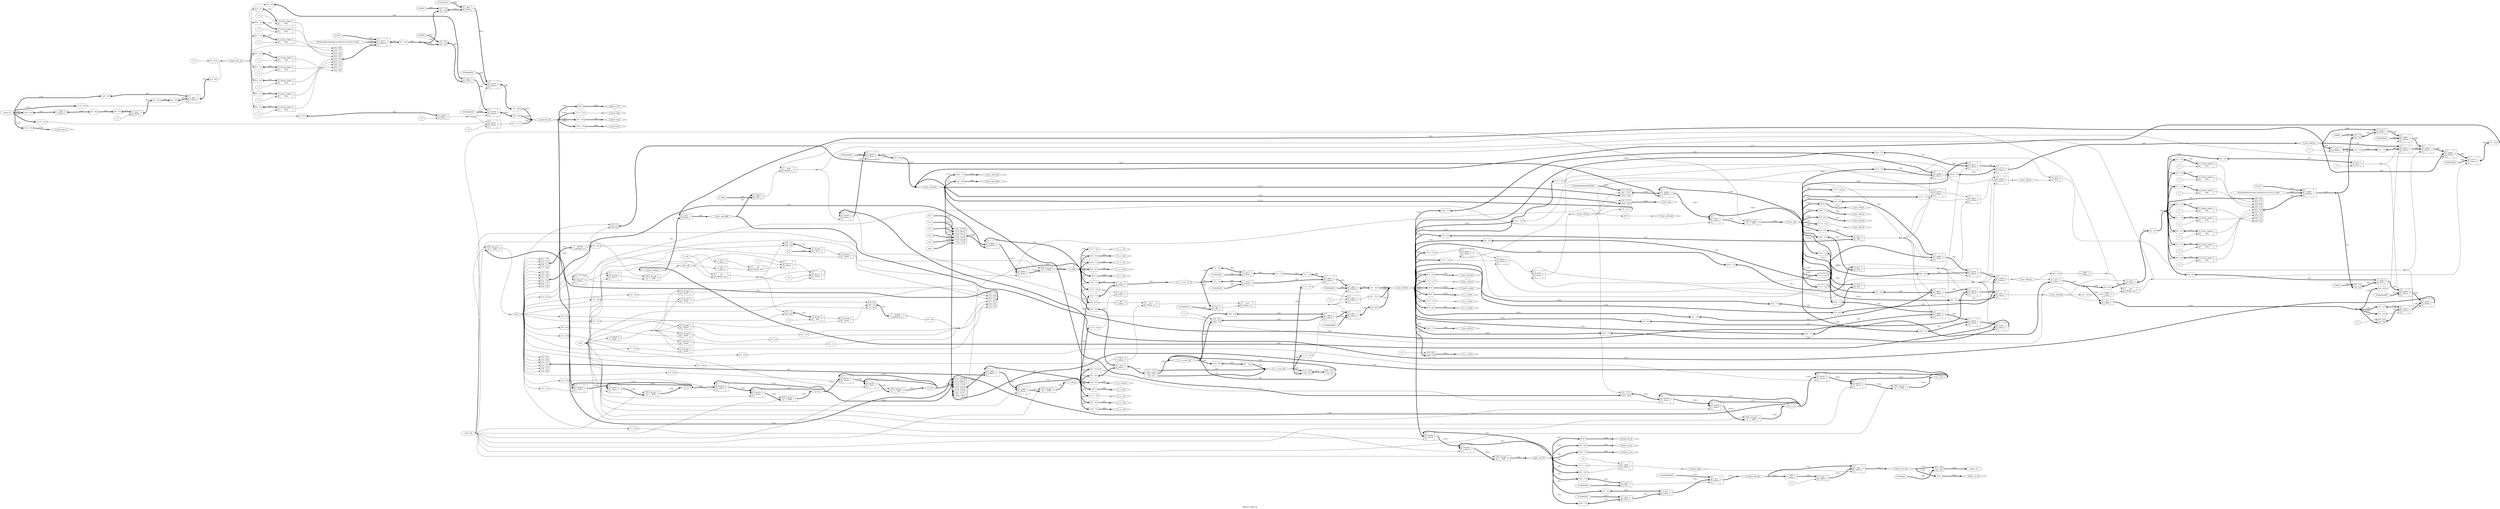 digraph "IIR2sos_18bit_fp" {
label="IIR2sos_18bit_fp";
rankdir="LR";
remincross=true;
n11 [ shape=diamond, label="f_mac_add.es", color="black", fontcolor="black" ];
n45 [ shape=diamond, label="f_c_x_v.f1", color="black", fontcolor="black" ];
n46 [ shape=diamond, label="f_c_x_v.f2", color="black", fontcolor="black" ];
n47 [ shape=diamond, label="f_c_x_v.fout", color="black", fontcolor="black" ];
n48 [ shape=diamond, label="f_c_x_v.sout", color="black", fontcolor="black" ];
n49 [ shape=diamond, label="f_c_x_v.mout", color="black", fontcolor="black" ];
n50 [ shape=diamond, label="f_c_x_v.eout", color="black", fontcolor="black" ];
n51 [ shape=diamond, label="f_c_x_v.s1", color="black", fontcolor="black" ];
n52 [ shape=diamond, label="f_c_x_v.s2", color="black", fontcolor="black" ];
n53 [ shape=diamond, label="f_c_x_v.m1", color="black", fontcolor="black" ];
n54 [ shape=diamond, label="f_c_x_v.m2", color="black", fontcolor="black" ];
n56 [ shape=diamond, label="f_c_x_v.e1", color="black", fontcolor="black" ];
n57 [ shape=diamond, label="f_c_x_v.sum_e1_e2", color="black", fontcolor="black" ];
n58 [ shape=diamond, label="f_c_x_v.mult_out", color="black", fontcolor="black" ];
n59 [ shape=diamond, label="f_c_x_v.e2", color="black", fontcolor="black" ];
n69 [ shape=diamond, label="f_output.int_out", color="black", fontcolor="black" ];
n70 [ shape=diamond, label="f_mac_add.eb", color="black", fontcolor="black" ];
n71 [ shape=diamond, label="f_output.fp_in", color="black", fontcolor="black" ];
n72 [ shape=diamond, label="f_output.abs_int", color="black", fontcolor="black" ];
n73 [ shape=diamond, label="f_output.sign", color="black", fontcolor="black" ];
n74 [ shape=diamond, label="f_output.m_in", color="black", fontcolor="black" ];
n75 [ shape=diamond, label="f_output.e_in", color="black", fontcolor="black" ];
n81 [ shape=diamond, label="f_input.int_in", color="black", fontcolor="black" ];
n82 [ shape=diamond, label="f_mac_add.ediff", color="black", fontcolor="black" ];
n83 [ shape=diamond, label="f_input.fp_out", color="black", fontcolor="black" ];
n84 [ shape=diamond, label="f_input.abs_int", color="black", fontcolor="black" ];
n85 [ shape=diamond, label="f_input.sign", color="black", fontcolor="black" ];
n86 [ shape=diamond, label="f_input.mout", color="black", fontcolor="black" ];
n87 [ shape=diamond, label="f_input.eout", color="black", fontcolor="black" ];
n103 [ shape=diamond, label="f_mac_add.e2", color="black", fontcolor="black" ];
n104 [ shape=diamond, label="f_mac_add.e1", color="black", fontcolor="black" ];
n110 [ shape=diamond, label="f_mac_add.ms", color="black", fontcolor="black" ];
n113 [ shape=diamond, label="f_mac_add.mb", color="black", fontcolor="black" ];
n114 [ shape=diamond, label="f_mac_add.m2", color="black", fontcolor="black" ];
n115 [ shape=diamond, label="f_mac_add.m1", color="black", fontcolor="black" ];
n116 [ shape=diamond, label="f_mac_add.ss", color="black", fontcolor="black" ];
n118 [ shape=diamond, label="f_mac_add.sb", color="black", fontcolor="black" ];
n119 [ shape=diamond, label="f_mac_add.s2", color="black", fontcolor="black" ];
n120 [ shape=diamond, label="f_mac_add.s1", color="black", fontcolor="black" ];
n124 [ shape=diamond, label="state", color="black", fontcolor="black" ];
n131 [ shape=diamond, label="f_mac_add.eout", color="black", fontcolor="black" ];
n134 [ shape=diamond, label="f_mac_add.mout", color="black", fontcolor="black" ];
n137 [ shape=diamond, label="f_mac_add.sout", color="black", fontcolor="black" ];
n138 [ shape=diamond, label="f_mac_add.fout", color="black", fontcolor="black" ];
n139 [ shape=diamond, label="f_mac_add.f2", color="black", fontcolor="black" ];
n140 [ shape=diamond, label="f_mac_add.f1", color="black", fontcolor="black" ];
n141 [ shape=diamond, label="f_c_x_v.mm.b", color="black", fontcolor="black" ];
n143 [ shape=diamond, label="f_c_x_v.mm.a", color="black", fontcolor="black" ];
n150 [ shape=diamond, label="f_c_x_v.mm.out", color="black", fontcolor="black" ];
n160 [ shape=diamond, label="last_clk", color="black", fontcolor="black" ];
n162 [ shape=diamond, label="audio_in_FP", color="black", fontcolor="black" ];
n163 [ shape=diamond, label="audio_out_FP", color="black", fontcolor="black" ];
n164 [ shape=diamond, label="audio_out_int", color="black", fontcolor="black" ];
n165 [ shape=diamond, label="f1_y_n2", color="black", fontcolor="black" ];
n166 [ shape=diamond, label="f1_y_n1", color="black", fontcolor="black" ];
n167 [ shape=diamond, label="x1_n2", color="black", fontcolor="black" ];
n168 [ shape=diamond, label="x1_n1", color="black", fontcolor="black" ];
n169 [ shape=diamond, label="x1_n", color="black", fontcolor="black" ];
n170 [ shape=diamond, label="f_value", color="black", fontcolor="black" ];
n171 [ shape=diamond, label="f_mac_old", color="black", fontcolor="black" ];
n172 [ shape=diamond, label="f_coeff", color="black", fontcolor="black" ];
n173 [ shape=diamond, label="f_coeff_x_value", color="black", fontcolor="black" ];
n174 [ shape=diamond, label="f_mac_new", color="black", fontcolor="black" ];
n175 [ shape=octagon, label="reset", color="black", fontcolor="black" ];
n176 [ shape=octagon, label="lr_clk", color="black", fontcolor="black" ];
n177 [ shape=octagon, label="state_clk", color="black", fontcolor="black" ];
n178 [ shape=octagon, label="gain", color="black", fontcolor="black" ];
n179 [ shape=octagon, label="a13", color="black", fontcolor="black" ];
n180 [ shape=octagon, label="a12", color="black", fontcolor="black" ];
n181 [ shape=octagon, label="b13", color="black", fontcolor="black" ];
n182 [ shape=octagon, label="b12", color="black", fontcolor="black" ];
n183 [ shape=octagon, label="b11", color="black", fontcolor="black" ];
n184 [ shape=octagon, label="audio_in", color="black", fontcolor="black" ];
n185 [ shape=octagon, label="audio_out", color="black", fontcolor="black" ];
v0 [ label="9'000000000" ];
c190 [ shape=record, label="{{<p186> A|<p187> B|<p188> S}|$660\n$mux|{<p189> Y}}" ];
v2 [ label="1'1" ];
c191 [ shape=record, label="{{<p186> A|<p187> B}|$35\n$add|{<p189> Y}}" ];
x1 [ shape=record, style=rounded, label="<s0> 7:0 - 7:0 " ];
c191:p189:e -> x1:w [arrowhead=odiamond, arrowtail=odiamond, dir=both, color="black", style="setlinewidth(3)", label="<8>"];
c192 [ shape=record, label="{{<p186> A|<p187> B}|$36\n$sub|{<p189> Y}}" ];
x3 [ shape=record, style=rounded, label="<s0> 8:0 - 8:0 " ];
c192:p189:e -> x3:w [arrowhead=odiamond, arrowtail=odiamond, dir=both, color="black", style="setlinewidth(3)", label="<9>"];
x4 [ shape=record, style=rounded, label="<s0> 8:0 - 8:0 " ];
x4:e -> c192:p187:w [arrowhead=odiamond, arrowtail=odiamond, dir=both, color="black", style="setlinewidth(3)", label="<9>"];
v5 [ label="1'0" ];
c193 [ shape=record, label="{{<p186> A|<p187> B}|$37\n$eq|{<p189> Y}}" ];
x6 [ shape=record, style=rounded, label="<s0> 8:0 - 8:0 " ];
x6:e -> c193:p186:w [arrowhead=odiamond, arrowtail=odiamond, dir=both, color="black", style="setlinewidth(3)", label="<9>"];
v8 [ label="4'0000" ];
c194 [ shape=record, label="{{<p186> A|<p187> B}|$38\n$sub|{<p189> Y}}" ];
x7 [ shape=record, style=rounded, label="<s1> 3:0 - 7:4 |<s0> 3:0 - 3:0 " ];
x7:e -> c194:p187:w [arrowhead=odiamond, arrowtail=odiamond, dir=both, color="black", style="setlinewidth(3)", label="<8>"];
v10 [ label="4'0000" ];
c195 [ shape=record, label="{{<p186> A|<p187> B}|$39\n$shl|{<p189> Y}}" ];
x9 [ shape=record, style=rounded, label="<s1> 3:0 - 7:4 |<s0> 3:0 - 3:0 " ];
x9:e -> c195:p187:w [arrowhead=odiamond, arrowtail=odiamond, dir=both, color="black", style="setlinewidth(3)", label="<8>"];
x11 [ shape=record, style=rounded, label="<s0> 8:0 - 8:0 " ];
x11:e -> c195:p186:w [arrowhead=odiamond, arrowtail=odiamond, dir=both, color="black", style="setlinewidth(3)", label="<9>"];
v12 [ label="1'1" ];
c196 [ shape=record, label="{{<p186> A|<p187> B}|$706_CMP0\n$eq|{<p189> Y}}" ];
x13 [ shape=record, style=rounded, label="<s0> 8:7 - 1:0 " ];
x13:e -> c196:p186:w [arrowhead=odiamond, arrowtail=odiamond, dir=both, color="black", style="setlinewidth(3)", label="<2>"];
v14 [ label="4'1000" ];
c197 [ shape=record, label="{{<p186> A|<p187> B}|$29\n$gt|{<p189> Y}}" ];
c198 [ shape=record, label="{{<p186> A|<p187> B|<p188> S}|$858\n$mux|{<p189> Y}}" ];
x15 [ shape=record, style=rounded, label="<s0> 16:9 - 7:0 " ];
x15:e -> c198:p187:w [arrowhead=odiamond, arrowtail=odiamond, dir=both, color="black", style="setlinewidth(3)", label="<8>"];
x16 [ shape=record, style=rounded, label="<s0> 16:9 - 7:0 " ];
x16:e -> c198:p186:w [arrowhead=odiamond, arrowtail=odiamond, dir=both, color="black", style="setlinewidth(3)", label="<8>"];
v18 [ label="9'000000000" ];
c199 [ shape=record, label="{{<p186> A|<p187> B|<p188> S}|$352\n$mux|{<p189> Y}}" ];
x17 [ shape=record, style=rounded, label="<s0> 8:0 - 8:0 " ];
c199:p189:e -> x17:w [arrowhead=odiamond, arrowtail=odiamond, dir=both, color="black", style="setlinewidth(3)", label="<9>"];
v20 [ label="8'00000000" ];
c200 [ shape=record, label="{{<p186> A|<p187> B|<p188> S}|$373\n$mux|{<p189> Y}}" ];
x19 [ shape=record, style=rounded, label="<s0> 7:0 - 16:9 " ];
c200:p189:e -> x19:w [arrowhead=odiamond, arrowtail=odiamond, dir=both, color="black", style="setlinewidth(3)", label="<8>"];
v21 [ label="1'1" ];
c201 [ shape=record, label="{{<p186> A|<p187> B}|$702_CMP0\n$eq|{<p189> Y}}" ];
x22 [ shape=record, style=rounded, label="<s0> 8:3 - 5:0 " ];
x22:e -> c201:p186:w [arrowhead=odiamond, arrowtail=odiamond, dir=both, color="black", style="setlinewidth(3)", label="<6>"];
v23 [ label="1'1" ];
c202 [ shape=record, label="{{<p186> A|<p187> B}|$701_CMP0\n$eq|{<p189> Y}}" ];
x24 [ shape=record, style=rounded, label="<s0> 8:2 - 6:0 " ];
x24:e -> c202:p186:w [arrowhead=odiamond, arrowtail=odiamond, dir=both, color="black", style="setlinewidth(3)", label="<7>"];
c203 [ shape=record, label="{{<p186> A|<p187> B}|$30\n$logic_or|{<p189> Y}}" ];
v25 [ label="1'1" ];
c204 [ shape=record, label="{{<p186> A|<p187> B}|$700_CMP0\n$eq|{<p189> Y}}" ];
x26 [ shape=record, style=rounded, label="<s0> 8:1 - 7:0 " ];
x26:e -> c204:p186:w [arrowhead=odiamond, arrowtail=odiamond, dir=both, color="black", style="setlinewidth(3)", label="<8>"];
c205 [ shape=record, label="{{<p186> A|<p187> B|<p188> S}|$849\n$mux|{<p189> Y}}" ];
x27 [ shape=record, style=rounded, label="<s0> 17:17 - 0:0 " ];
x27:e -> c205:p187:w [arrowhead=odiamond, arrowtail=odiamond, dir=both, color="black", label=""];
x28 [ shape=record, style=rounded, label="<s0> 17:17 - 0:0 " ];
x28:e -> c205:p186:w [arrowhead=odiamond, arrowtail=odiamond, dir=both, color="black", label=""];
v30 [ label="36'000000010010001101000101011001111000" ];
v31 [ label="4'1001" ];
c206 [ shape=record, label="{{<p186> A|<p187> B|<p188> S}|$698\n$pmux|{<p189> Y}}" ];
x29 [ shape=record, style=rounded, label="<s8> 8:8 - 8:8 |<s7> 0:0 - 7:7 |<s6> 0:0 - 6:6 |<s5> 0:0 - 5:5 |<s4> 0:0 - 4:4 |<s3> 0:0 - 3:3 |<s2> 0:0 - 2:2 |<s1> 0:0 - 1:1 |<s0> 0:0 - 0:0 " ];
x29:e -> c206:p188:w [arrowhead=odiamond, arrowtail=odiamond, dir=both, color="black", style="setlinewidth(3)", label="<9>"];
c207 [ shape=record, label="{{<p186> A|<p187> B|<p188> S}|$458\n$mux|{<p189> Y}}" ];
c208 [ shape=record, label="{{<p186> A|<p187> B|<p188> S}|$784\n$mux|{<p189> Y}}" ];
x32 [ shape=record, style=rounded, label="<s0> 17:17 - 0:0 " ];
x32:e -> c208:p187:w [arrowhead=odiamond, arrowtail=odiamond, dir=both, color="black", label=""];
c209 [ shape=record, label="{{<p186> A|<p187> B|<p188> S}|$480\n$mux|{<p189> Y}}" ];
c210 [ shape=record, label="{{<p186> A|<p187> B|<p188> S}|$835\n$mux|{<p189> Y}}" ];
x33 [ shape=record, style=rounded, label="<s0> 16:9 - 7:0 " ];
x33:e -> c210:p187:w [arrowhead=odiamond, arrowtail=odiamond, dir=both, color="black", style="setlinewidth(3)", label="<8>"];
c211 [ shape=record, label="{{<p186> A|<p187> B}|$31\n$shr|{<p189> Y}}" ];
c212 [ shape=record, label="{{<p186> A|<p187> B|<p188> S}|$894\n$mux|{<p189> Y}}" ];
x34 [ shape=record, style=rounded, label="<s0> 8:0 - 8:0 " ];
x34:e -> c212:p187:w [arrowhead=odiamond, arrowtail=odiamond, dir=both, color="black", style="setlinewidth(3)", label="<9>"];
x35 [ shape=record, style=rounded, label="<s0> 8:0 - 8:0 " ];
x35:e -> c212:p186:w [arrowhead=odiamond, arrowtail=odiamond, dir=both, color="black", style="setlinewidth(3)", label="<9>"];
c213 [ shape=record, label="{{<p186> A|<p187> B}|$32\n$eq|{<p189> Y}}" ];
c214 [ shape=record, label="{{<p186> A|<p187> B|<p188> S}|$843\n$mux|{<p189> Y}}" ];
x36 [ shape=record, style=rounded, label="<s0> 8:0 - 8:0 " ];
x36:e -> c214:p187:w [arrowhead=odiamond, arrowtail=odiamond, dir=both, color="black", style="setlinewidth(3)", label="<9>"];
c215 [ shape=record, label="{{<p186> A|<p187> B|<p188> S}|$827\n$mux|{<p189> Y}}" ];
x37 [ shape=record, style=rounded, label="<s0> 17:17 - 0:0 " ];
x37:e -> c215:p187:w [arrowhead=odiamond, arrowtail=odiamond, dir=both, color="black", label=""];
v38 [ label="1'1" ];
c216 [ shape=record, label="{{<p186> A|<p187> B}|$705_CMP0\n$eq|{<p189> Y}}" ];
x39 [ shape=record, style=rounded, label="<s0> 8:6 - 2:0 " ];
x39:e -> c216:p186:w [arrowhead=odiamond, arrowtail=odiamond, dir=both, color="black", style="setlinewidth(3)", label="<3>"];
c217 [ shape=record, label="{{<p186> A|<p187> B|<p188> S}|$546\n$mux|{<p189> Y}}" ];
c218 [ shape=record, label="{{<p186> A|<p187> B|<p188> S}|$763\n$mux|{<p189> Y}}" ];
x40 [ shape=record, style=rounded, label="<s0> 17:17 - 0:0 " ];
x40:e -> c218:p187:w [arrowhead=odiamond, arrowtail=odiamond, dir=both, color="black", label=""];
c219 [ shape=record, label="{{<p186> A|<p187> B|<p188> S}|$819\n$mux|{<p189> Y}}" ];
x41 [ shape=record, style=rounded, label="<s0> 8:0 - 8:0 " ];
x41:e -> c219:p187:w [arrowhead=odiamond, arrowtail=odiamond, dir=both, color="black", style="setlinewidth(3)", label="<9>"];
c220 [ shape=record, label="{{<p186> A|<p187> B|<p188> S}|$569\n$mux|{<p189> Y}}" ];
v42 [ label="8'00000000" ];
c221 [ shape=record, label="{{<p186> A|<p187> B|<p188> S}|$684\n$mux|{<p189> Y}}" ];
c222 [ shape=record, label="{{<p186> A|<p187> B|<p188> S}|$885\n$mux|{<p189> Y}}" ];
x43 [ shape=record, style=rounded, label="<s0> 16:9 - 7:0 " ];
x43:e -> c222:p187:w [arrowhead=odiamond, arrowtail=odiamond, dir=both, color="black", style="setlinewidth(3)", label="<8>"];
x44 [ shape=record, style=rounded, label="<s0> 16:9 - 7:0 " ];
x44:e -> c222:p186:w [arrowhead=odiamond, arrowtail=odiamond, dir=both, color="black", style="setlinewidth(3)", label="<8>"];
v47 [ label="1'1" ];
c223 [ shape=record, label="{{<p186> A|<p187> B|<p188> S}|$591\n$mux|{<p189> Y}}" ];
x45 [ shape=record, style=rounded, label="<s0> 9:9 - 0:0 " ];
x45:e -> c223:p188:w [arrowhead=odiamond, arrowtail=odiamond, dir=both, color="black", label=""];
x46 [ shape=record, style=rounded, label="<s1> 0:0 - 8:8 |<s0> 8:1 - 7:0 " ];
x46:e -> c223:p187:w [arrowhead=odiamond, arrowtail=odiamond, dir=both, color="black", style="setlinewidth(3)", label="<9>"];
x48 [ shape=record, style=rounded, label="<s0> 8:0 - 8:0 " ];
x48:e -> c223:p186:w [arrowhead=odiamond, arrowtail=odiamond, dir=both, color="black", style="setlinewidth(3)", label="<9>"];
c224 [ shape=record, label="{{<p186> A|<p187> B|<p188> S}|$811\n$mux|{<p189> Y}}" ];
x49 [ shape=record, style=rounded, label="<s0> 16:9 - 7:0 " ];
x49:e -> c224:p187:w [arrowhead=odiamond, arrowtail=odiamond, dir=both, color="black", style="setlinewidth(3)", label="<8>"];
c225 [ shape=record, label="{{<p186> A|<p187> B|<p188> S}|$876\n$mux|{<p189> Y}}" ];
x50 [ shape=record, style=rounded, label="<s0> 17:17 - 0:0 " ];
x50:e -> c225:p187:w [arrowhead=odiamond, arrowtail=odiamond, dir=both, color="black", label=""];
x51 [ shape=record, style=rounded, label="<s0> 17:17 - 0:0 " ];
x51:e -> c225:p186:w [arrowhead=odiamond, arrowtail=odiamond, dir=both, color="black", label=""];
c226 [ shape=record, label="{{<p186> A|<p187> B|<p188> S}|$770\n$mux|{<p189> Y}}" ];
x52 [ shape=record, style=rounded, label="<s0> 16:9 - 7:0 " ];
x52:e -> c226:p187:w [arrowhead=odiamond, arrowtail=odiamond, dir=both, color="black", style="setlinewidth(3)", label="<8>"];
c227 [ shape=record, label="{{<p186> A|<p187> B|<p188> S}|$615\n$mux|{<p189> Y}}" ];
x53 [ shape=record, style=rounded, label="<s0> 9:9 - 0:0 " ];
x53:e -> c227:p188:w [arrowhead=odiamond, arrowtail=odiamond, dir=both, color="black", label=""];
x54 [ shape=record, style=rounded, label="<s0> 7:0 - 7:0 " ];
x54:e -> c227:p187:w [arrowhead=odiamond, arrowtail=odiamond, dir=both, color="black", style="setlinewidth(3)", label="<8>"];
c228 [ shape=record, label="{{<p186> A|<p187> B|<p188> S}|$803\n$mux|{<p189> Y}}" ];
x55 [ shape=record, style=rounded, label="<s0> 17:17 - 0:0 " ];
x55:e -> c228:p187:w [arrowhead=odiamond, arrowtail=odiamond, dir=both, color="black", label=""];
c229 [ shape=record, label="{{<p186> A|<p187> B|<p188> S}|$798\n$mux|{<p189> Y}}" ];
x56 [ shape=record, style=rounded, label="<s0> 8:0 - 8:0 " ];
x56:e -> c229:p187:w [arrowhead=odiamond, arrowtail=odiamond, dir=both, color="black", style="setlinewidth(3)", label="<9>"];
v57 [ label="1'1" ];
c230 [ shape=record, label="{{<p186> A|<p187> B}|$699_CMP0\n$eq|{<p189> Y}}" ];
x58 [ shape=record, style=rounded, label="<s0> 8:0 - 8:0 " ];
x58:e -> c230:p186:w [arrowhead=odiamond, arrowtail=odiamond, dir=both, color="black", style="setlinewidth(3)", label="<9>"];
v59 [ label="1'1" ];
c231 [ shape=record, label="{{<p186> A|<p187> B}|$703_CMP0\n$eq|{<p189> Y}}" ];
x60 [ shape=record, style=rounded, label="<s0> 8:4 - 4:0 " ];
x60:e -> c231:p186:w [arrowhead=odiamond, arrowtail=odiamond, dir=both, color="black", style="setlinewidth(3)", label="<5>"];
c232 [ shape=record, label="{{<p186> A|<p187> B|<p188> S}|$791\n$mux|{<p189> Y}}" ];
x61 [ shape=record, style=rounded, label="<s0> 16:9 - 7:0 " ];
x61:e -> c232:p187:w [arrowhead=odiamond, arrowtail=odiamond, dir=both, color="black", style="setlinewidth(3)", label="<8>"];
v62 [ label="1'1" ];
c233 [ shape=record, label="{{<p186> A|<p187> B}|$704_CMP0\n$eq|{<p189> Y}}" ];
x63 [ shape=record, style=rounded, label="<s0> 8:5 - 3:0 " ];
x63:e -> c233:p186:w [arrowhead=odiamond, arrowtail=odiamond, dir=both, color="black", style="setlinewidth(3)", label="<4>"];
c234 [ shape=record, label="{{<p186> A|<p187> B|<p188> S}|$777\n$mux|{<p189> Y}}" ];
x64 [ shape=record, style=rounded, label="<s0> 8:0 - 8:0 " ];
x64:e -> c234:p187:w [arrowhead=odiamond, arrowtail=odiamond, dir=both, color="black", style="setlinewidth(3)", label="<9>"];
c235 [ shape=record, label="{{<p186> A|<p187> B}|$18\n$mul|{<p189> Y}}" ];
x65 [ shape=record, style=rounded, label="<s2> 17:17 - 17:17 |<s1> 16:8 - 16:8 |<s0> 7:0 - 7:0 " ];
c235:p189:e -> x65:w [arrowhead=odiamond, arrowtail=odiamond, dir=both, color="black", style="setlinewidth(3)", label="<18>"];
x66 [ shape=record, style=rounded, label="<s0> 8:0 - 8:0 " ];
x66:e -> c235:p187:w [arrowhead=odiamond, arrowtail=odiamond, dir=both, color="black", style="setlinewidth(3)", label="<9>"];
x67 [ shape=record, style=rounded, label="<s0> 8:0 - 8:0 " ];
x67:e -> c235:p186:w [arrowhead=odiamond, arrowtail=odiamond, dir=both, color="black", style="setlinewidth(3)", label="<9>"];
c236 [ shape=record, label="{{<p186> A}|$9\n$not|{<p189> Y}}" ];
x68 [ shape=record, style=rounded, label="<s0> 8:8 - 0:0 " ];
x68:e -> c236:p186:w [arrowhead=odiamond, arrowtail=odiamond, dir=both, color="black", label=""];
c237 [ shape=record, label="{{<p186> A}|$10\n$not|{<p189> Y}}" ];
x69 [ shape=record, style=rounded, label="<s0> 8:8 - 0:0 " ];
x69:e -> c237:p186:w [arrowhead=odiamond, arrowtail=odiamond, dir=both, color="black", label=""];
c238 [ shape=record, label="{{<p186> A|<p187> B}|$11\n$logic_or|{<p189> Y}}" ];
v70 [ label="8'10000010" ];
c239 [ shape=record, label="{{<p186> A|<p187> B}|$12\n$lt|{<p189> Y}}" ];
c240 [ shape=record, label="{{<p186> A|<p187> B}|$13\n$logic_or|{<p189> Y}}" ];
c241 [ shape=record, label="{{<p186> A|<p187> B}|$14\n$xor|{<p189> Y}}" ];
x71 [ shape=record, style=rounded, label="<s0> 17:17 - 0:0 " ];
x71:e -> c241:p187:w [arrowhead=odiamond, arrowtail=odiamond, dir=both, color="black", label=""];
x72 [ shape=record, style=rounded, label="<s0> 17:17 - 0:0 " ];
x72:e -> c241:p186:w [arrowhead=odiamond, arrowtail=odiamond, dir=both, color="black", label=""];
v75 [ label="1'1" ];
c242 [ shape=record, label="{{<p186> A|<p187> B|<p188> S}|$936\n$mux|{<p189> Y}}" ];
x73 [ shape=record, style=rounded, label="<s0> 17:17 - 0:0 " ];
x73:e -> c242:p188:w [arrowhead=odiamond, arrowtail=odiamond, dir=both, color="black", label=""];
x74 [ shape=record, style=rounded, label="<s1> 0:0 - 8:8 |<s0> 16:9 - 7:0 " ];
x74:e -> c242:p187:w [arrowhead=odiamond, arrowtail=odiamond, dir=both, color="black", style="setlinewidth(3)", label="<9>"];
x76 [ shape=record, style=rounded, label="<s0> 16:8 - 8:0 " ];
x76:e -> c242:p186:w [arrowhead=odiamond, arrowtail=odiamond, dir=both, color="black", style="setlinewidth(3)", label="<9>"];
v77 [ label="8'10000000" ];
c243 [ shape=record, label="{{<p186> A|<p187> B}|$16\n$sub|{<p189> Y}}" ];
x78 [ shape=record, style=rounded, label="<s0> 7:0 - 7:0 " ];
x78:e -> c243:p186:w [arrowhead=odiamond, arrowtail=odiamond, dir=both, color="black", style="setlinewidth(3)", label="<8>"];
v80 [ label="8'10000001" ];
c244 [ shape=record, label="{{<p186> A|<p187> B}|$17\n$sub|{<p189> Y}}" ];
x79 [ shape=record, style=rounded, label="<s0> 7:0 - 7:0 " ];
c244:p189:e -> x79:w [arrowhead=odiamond, arrowtail=odiamond, dir=both, color="black", style="setlinewidth(3)", label="<8>"];
x81 [ shape=record, style=rounded, label="<s0> 7:0 - 7:0 " ];
x81:e -> c244:p186:w [arrowhead=odiamond, arrowtail=odiamond, dir=both, color="black", style="setlinewidth(3)", label="<8>"];
v83 [ label="9'000000000" ];
c245 [ shape=record, label="{{<p186> A|<p187> B|<p188> S}|$917\n$mux|{<p189> Y}}" ];
x82 [ shape=record, style=rounded, label="<s0> 8:0 - 8:0 " ];
c245:p189:e -> x82:w [arrowhead=odiamond, arrowtail=odiamond, dir=both, color="black", style="setlinewidth(3)", label="<9>"];
v85 [ label="8'00000000" ];
c246 [ shape=record, label="{{<p186> A|<p187> B|<p188> S}|$922\n$mux|{<p189> Y}}" ];
x84 [ shape=record, style=rounded, label="<s0> 7:0 - 16:9 " ];
c246:p189:e -> x84:w [arrowhead=odiamond, arrowtail=odiamond, dir=both, color="black", style="setlinewidth(3)", label="<8>"];
v87 [ label="1'0" ];
c247 [ shape=record, label="{{<p186> A|<p187> B|<p188> S}|$927\n$mux|{<p189> Y}}" ];
x86 [ shape=record, style=rounded, label="<s0> 0:0 - 17:17 " ];
c247:p189:e -> x86:w [arrowhead=odiamond, arrowtail=odiamond, dir=both, color="black", label=""];
c248 [ shape=record, label="{{<p186> A|<p187> B|<p188> S}|$930\n$mux|{<p189> Y}}" ];
x88 [ shape=record, style=rounded, label="<s0> 17:17 - 0:0 " ];
x88:e -> c248:p188:w [arrowhead=odiamond, arrowtail=odiamond, dir=both, color="black", label=""];
x89 [ shape=record, style=rounded, label="<s0> 7:0 - 7:0 " ];
x89:e -> c248:p186:w [arrowhead=odiamond, arrowtail=odiamond, dir=both, color="black", style="setlinewidth(3)", label="<8>"];
v90 [ label="8'10000000" ];
c249 [ shape=record, label="{{<p186> A|<p187> B}|$49\n$gt|{<p189> Y}}" ];
x91 [ shape=record, style=rounded, label="<s0> 16:9 - 7:0 " ];
x91:e -> c249:p186:w [arrowhead=odiamond, arrowtail=odiamond, dir=both, color="black", style="setlinewidth(3)", label="<8>"];
v93 [ label="8'10001001" ];
c250 [ shape=record, label="{{<p186> A|<p187> B}|$50\n$sub|{<p189> Y}}" ];
x92 [ shape=record, style=rounded, label="<s0> 16:9 - 7:0 " ];
x92:e -> c250:p187:w [arrowhead=odiamond, arrowtail=odiamond, dir=both, color="black", style="setlinewidth(3)", label="<8>"];
c251 [ shape=record, label="{{<p186> A|<p187> B}|$51\n$shr|{<p189> Y}}" ];
x94 [ shape=record, style=rounded, label="<s0> 8:0 - 8:0 " ];
x94:e -> c251:p186:w [arrowhead=odiamond, arrowtail=odiamond, dir=both, color="black", style="setlinewidth(3)", label="<9>"];
v95 [ label="10'0000000000" ];
c252 [ shape=record, label="{{<p186> A|<p187> B|<p188> S}|$52\n$mux|{<p189> Y}}" ];
c253 [ shape=record, label="{{<p186> A}|$53\n$not|{<p189> Y}}" ];
v96 [ label="1'1" ];
c254 [ shape=record, label="{{<p186> A|<p187> B}|$54\n$add|{<p189> Y}}" ];
c255 [ shape=record, label="{{<p186> A|<p187> B|<p188> S}|$55\n$mux|{<p189> Y}}" ];
v98 [ label="1'1" ];
c256 [ shape=record, label="{{<p186> A|<p187> B}|$41\n$add|{<p189> Y}}" ];
x97 [ shape=record, style=rounded, label="<s0> 8:0 - 8:0 " ];
c256:p189:e -> x97:w [arrowhead=odiamond, arrowtail=odiamond, dir=both, color="black", style="setlinewidth(3)", label="<9>"];
x99 [ shape=record, style=rounded, label="<s0> 8:0 - 8:0 " ];
x99:e -> c256:p186:w [arrowhead=odiamond, arrowtail=odiamond, dir=both, color="black", style="setlinewidth(3)", label="<9>"];
c257 [ shape=record, label="{{<p186> A|<p187> B|<p188> S}|$42\n$mux|{<p189> Y}}" ];
x100 [ shape=record, style=rounded, label="<s0> 8:0 - 8:0 " ];
c257:p189:e -> x100:w [arrowhead=odiamond, arrowtail=odiamond, dir=both, color="black", style="setlinewidth(3)", label="<9>"];
x101 [ shape=record, style=rounded, label="<s0> 15:15 - 0:0 " ];
x101:e -> c257:p188:w [arrowhead=odiamond, arrowtail=odiamond, dir=both, color="black", label=""];
x102 [ shape=record, style=rounded, label="<s0> 8:0 - 8:0 " ];
x102:e -> c257:p187:w [arrowhead=odiamond, arrowtail=odiamond, dir=both, color="black", style="setlinewidth(3)", label="<9>"];
x103 [ shape=record, style=rounded, label="<s0> 14:6 - 8:0 " ];
x103:e -> c257:p186:w [arrowhead=odiamond, arrowtail=odiamond, dir=both, color="black", style="setlinewidth(3)", label="<9>"];
v104 [ label="1'0" ];
c258 [ shape=record, label="{{<p186> A|<p187> B}|$44\n$eq|{<p189> Y}}" ];
x105 [ shape=record, style=rounded, label="<s0> 8:0 - 8:0 " ];
x105:e -> c258:p186:w [arrowhead=odiamond, arrowtail=odiamond, dir=both, color="black", style="setlinewidth(3)", label="<9>"];
v107 [ label="4'0000" ];
c259 [ shape=record, label="{{<p186> A|<p187> B}|$45\n$shl|{<p189> Y}}" ];
x106 [ shape=record, style=rounded, label="<s1> 3:0 - 7:4 |<s0> 3:0 - 3:0 " ];
x106:e -> c259:p187:w [arrowhead=odiamond, arrowtail=odiamond, dir=both, color="black", style="setlinewidth(3)", label="<8>"];
x108 [ shape=record, style=rounded, label="<s0> 8:0 - 8:0 " ];
x108:e -> c259:p186:w [arrowhead=odiamond, arrowtail=odiamond, dir=both, color="black", style="setlinewidth(3)", label="<9>"];
v110 [ label="4'0000" ];
v111 [ label="8'10001001" ];
c260 [ shape=record, label="{{<p186> A|<p187> B}|$46\n$sub|{<p189> Y}}" ];
x109 [ shape=record, style=rounded, label="<s1> 3:0 - 7:4 |<s0> 3:0 - 3:0 " ];
x109:e -> c260:p187:w [arrowhead=odiamond, arrowtail=odiamond, dir=both, color="black", style="setlinewidth(3)", label="<8>"];
c261 [ shape=record, label="{{<p186> A}|$28\n$not|{<p189> Y}}" ];
x112 [ shape=record, style=rounded, label="<s0> 8:8 - 0:0 " ];
x112:e -> c261:p186:w [arrowhead=odiamond, arrowtail=odiamond, dir=both, color="black", label=""];
v114 [ label="8'00000000" ];
c262 [ shape=record, label="{{<p186> A|<p187> B|<p188> S}|$115\n$mux|{<p189> Y}}" ];
x113 [ shape=record, style=rounded, label="<s0> 7:0 - 16:9 " ];
c262:p189:e -> x113:w [arrowhead=odiamond, arrowtail=odiamond, dir=both, color="black", style="setlinewidth(3)", label="<8>"];
v116 [ label="9'000000000" ];
c263 [ shape=record, label="{{<p186> A|<p187> B|<p188> S}|$128\n$mux|{<p189> Y}}" ];
x115 [ shape=record, style=rounded, label="<s0> 8:0 - 8:0 " ];
c263:p189:e -> x115:w [arrowhead=odiamond, arrowtail=odiamond, dir=both, color="black", style="setlinewidth(3)", label="<9>"];
v118 [ label="1'0" ];
c264 [ shape=record, label="{{<p186> A|<p187> B|<p188> S}|$141\n$mux|{<p189> Y}}" ];
x117 [ shape=record, style=rounded, label="<s0> 0:0 - 17:17 " ];
c264:p189:e -> x117:w [arrowhead=odiamond, arrowtail=odiamond, dir=both, color="black", label=""];
x119 [ shape=record, style=rounded, label="<s0> 15:15 - 0:0 " ];
x119:e -> c264:p186:w [arrowhead=odiamond, arrowtail=odiamond, dir=both, color="black", label=""];
c265 [ shape=record, label="{{<p186> A|<p187> B}|$33\n$add|{<p189> Y}}" ];
v120 [ label="1'1" ];
c266 [ shape=record, label="{{<p186> A|<p187> B}|$158_CMP0\n$eq|{<p189> Y}}" ];
x121 [ shape=record, style=rounded, label="<s0> 8:0 - 8:0 " ];
x121:e -> c266:p186:w [arrowhead=odiamond, arrowtail=odiamond, dir=both, color="black", style="setlinewidth(3)", label="<9>"];
v124 [ label="36'000000010010001101000101011001111000" ];
v125 [ label="4'1001" ];
c267 [ shape=record, label="{{<p186> A|<p187> B|<p188> S}|$157\n$pmux|{<p189> Y}}" ];
x122 [ shape=record, style=rounded, label="<s0> 3:0 - 3:0 " ];
c267:p189:e -> x122:w [arrowhead=odiamond, arrowtail=odiamond, dir=both, color="black", style="setlinewidth(3)", label="<4>"];
x123 [ shape=record, style=rounded, label="<s8> 8:8 - 8:8 |<s7> 0:0 - 7:7 |<s6> 0:0 - 6:6 |<s5> 0:0 - 5:5 |<s4> 0:0 - 4:4 |<s3> 0:0 - 3:3 |<s2> 0:0 - 2:2 |<s1> 0:0 - 1:1 |<s0> 0:0 - 0:0 " ];
x123:e -> c267:p188:w [arrowhead=odiamond, arrowtail=odiamond, dir=both, color="black", style="setlinewidth(3)", label="<9>"];
v126 [ label="1'1" ];
c268 [ shape=record, label="{{<p186> A|<p187> B}|$159_CMP0\n$eq|{<p189> Y}}" ];
x127 [ shape=record, style=rounded, label="<s0> 8:1 - 7:0 " ];
x127:e -> c268:p186:w [arrowhead=odiamond, arrowtail=odiamond, dir=both, color="black", style="setlinewidth(3)", label="<8>"];
v128 [ label="1'1" ];
c269 [ shape=record, label="{{<p186> A|<p187> B}|$160_CMP0\n$eq|{<p189> Y}}" ];
x129 [ shape=record, style=rounded, label="<s0> 8:2 - 6:0 " ];
x129:e -> c269:p186:w [arrowhead=odiamond, arrowtail=odiamond, dir=both, color="black", style="setlinewidth(3)", label="<7>"];
v130 [ label="1'1" ];
c270 [ shape=record, label="{{<p186> A|<p187> B}|$161_CMP0\n$eq|{<p189> Y}}" ];
x131 [ shape=record, style=rounded, label="<s0> 8:3 - 5:0 " ];
x131:e -> c270:p186:w [arrowhead=odiamond, arrowtail=odiamond, dir=both, color="black", style="setlinewidth(3)", label="<6>"];
v132 [ label="1'1" ];
c271 [ shape=record, label="{{<p186> A|<p187> B}|$162_CMP0\n$eq|{<p189> Y}}" ];
x133 [ shape=record, style=rounded, label="<s0> 8:4 - 4:0 " ];
x133:e -> c271:p186:w [arrowhead=odiamond, arrowtail=odiamond, dir=both, color="black", style="setlinewidth(3)", label="<5>"];
v134 [ label="1'1" ];
c272 [ shape=record, label="{{<p186> A|<p187> B}|$163_CMP0\n$eq|{<p189> Y}}" ];
x135 [ shape=record, style=rounded, label="<s0> 8:5 - 3:0 " ];
x135:e -> c272:p186:w [arrowhead=odiamond, arrowtail=odiamond, dir=both, color="black", style="setlinewidth(3)", label="<4>"];
v136 [ label="1'1" ];
c273 [ shape=record, label="{{<p186> A|<p187> B}|$164_CMP0\n$eq|{<p189> Y}}" ];
x137 [ shape=record, style=rounded, label="<s0> 8:6 - 2:0 " ];
x137:e -> c273:p186:w [arrowhead=odiamond, arrowtail=odiamond, dir=both, color="black", style="setlinewidth(3)", label="<3>"];
v138 [ label="1'1" ];
c274 [ shape=record, label="{{<p186> A|<p187> B}|$165_CMP0\n$eq|{<p189> Y}}" ];
x139 [ shape=record, style=rounded, label="<s0> 8:7 - 1:0 " ];
x139:e -> c274:p186:w [arrowhead=odiamond, arrowtail=odiamond, dir=both, color="black", style="setlinewidth(3)", label="<2>"];
c275 [ shape=record, label="{{<p186> A|<p187> B}|$21\n$gt|{<p189> Y}}" ];
x140 [ shape=record, style=rounded, label="<s0> 16:9 - 7:0 " ];
x140:e -> c275:p187:w [arrowhead=odiamond, arrowtail=odiamond, dir=both, color="black", style="setlinewidth(3)", label="<8>"];
x141 [ shape=record, style=rounded, label="<s0> 16:9 - 7:0 " ];
x141:e -> c275:p186:w [arrowhead=odiamond, arrowtail=odiamond, dir=both, color="black", style="setlinewidth(3)", label="<8>"];
c276 [ shape=record, label="{{<p186> A|<p187> B}|$1306\n$and|{<p189> Y}}" ];
x142 [ shape=record, style=rounded, label="<s0> 0:0 - 0:0 " ];
x142:e -> c276:p187:w [arrowhead=odiamond, arrowtail=odiamond, dir=both, color="black", label=""];
v143 [ label="1'0" ];
c277 [ shape=record, label="{{<p186> A|<p187> B}|$1304\n$eq|{<p189> Y}}" ];
x144 [ shape=record, style=rounded, label="<s1> 0:0 - 1:1 |<s0> 0:0 - 0:0 " ];
x144:e -> c277:p186:w [arrowhead=odiamond, arrowtail=odiamond, dir=both, color="black", style="setlinewidth(3)", label="<2>"];
c278 [ shape=record, label="{{<p186> A|<p187> B}|$1302\n$and|{<p189> Y}}" ];
x145 [ shape=record, style=rounded, label="<s0> 3:3 - 0:0 " ];
x145:e -> c278:p187:w [arrowhead=odiamond, arrowtail=odiamond, dir=both, color="black", label=""];
c279 [ shape=record, label="{{<p186> A}|$1300\n$not|{<p189> Y}}" ];
c280 [ shape=record, label="{{<p186> A|<p187> B}|$1298\n$and|{<p189> Y}}" ];
x146 [ shape=record, style=rounded, label="<s0> 2:2 - 0:0 " ];
x146:e -> c280:p187:w [arrowhead=odiamond, arrowtail=odiamond, dir=both, color="black", label=""];
c281 [ shape=record, label="{{<p186> A|<p187> B}|$22\n$gt|{<p189> Y}}" ];
x147 [ shape=record, style=rounded, label="<s0> 8:0 - 8:0 " ];
x147:e -> c281:p187:w [arrowhead=odiamond, arrowtail=odiamond, dir=both, color="black", style="setlinewidth(3)", label="<9>"];
x148 [ shape=record, style=rounded, label="<s0> 8:0 - 8:0 " ];
x148:e -> c281:p186:w [arrowhead=odiamond, arrowtail=odiamond, dir=both, color="black", style="setlinewidth(3)", label="<9>"];
c282 [ shape=record, label="{{<p186> A|<p187> B}|$1294\n$and|{<p189> Y}}" ];
x149 [ shape=record, style=rounded, label="<s0> 0:0 - 0:0 " ];
x149:e -> c282:p187:w [arrowhead=odiamond, arrowtail=odiamond, dir=both, color="black", label=""];
v150 [ label="2'10" ];
c283 [ shape=record, label="{{<p186> A|<p187> B}|$1292\n$eq|{<p189> Y}}" ];
x151 [ shape=record, style=rounded, label="<s1> 0:0 - 1:1 |<s0> 0:0 - 0:0 " ];
x151:e -> c283:p186:w [arrowhead=odiamond, arrowtail=odiamond, dir=both, color="black", style="setlinewidth(3)", label="<2>"];
c284 [ shape=record, label="{{<p186> A|<p187> B}|$1290\n$and|{<p189> Y}}" ];
x152 [ shape=record, style=rounded, label="<s0> 0:0 - 4:4 " ];
c284:p189:e -> x152:w [arrowhead=odiamond, arrowtail=odiamond, dir=both, color="black", label=""];
x153 [ shape=record, style=rounded, label="<s0> 6:6 - 0:0 " ];
x153:e -> c284:p187:w [arrowhead=odiamond, arrowtail=odiamond, dir=both, color="black", label=""];
c285 [ shape=record, label="{{<p186> A|<p187> B}|$23\n$sub|{<p189> Y}}" ];
c286 [ shape=record, label="{{<p186> A|<p187> B}|$1286\n$and|{<p189> Y}}" ];
x154 [ shape=record, style=rounded, label="<s0> 0:0 - 3:3 " ];
c286:p189:e -> x154:w [arrowhead=odiamond, arrowtail=odiamond, dir=both, color="black", label=""];
x155 [ shape=record, style=rounded, label="<s0> 5:5 - 0:0 " ];
x155:e -> c286:p187:w [arrowhead=odiamond, arrowtail=odiamond, dir=both, color="black", label=""];
c287 [ shape=record, label="{{<p186> A|<p187> B|<p188> S}|$867\n$mux|{<p189> Y}}" ];
x156 [ shape=record, style=rounded, label="<s0> 8:0 - 8:0 " ];
x156:e -> c287:p187:w [arrowhead=odiamond, arrowtail=odiamond, dir=both, color="black", style="setlinewidth(3)", label="<9>"];
x157 [ shape=record, style=rounded, label="<s0> 8:0 - 8:0 " ];
x157:e -> c287:p186:w [arrowhead=odiamond, arrowtail=odiamond, dir=both, color="black", style="setlinewidth(3)", label="<9>"];
c288 [ shape=record, label="{{<p186> A|<p187> B}|$1282\n$and|{<p189> Y}}" ];
x158 [ shape=record, style=rounded, label="<s0> 7:7 - 0:0 " ];
x158:e -> c288:p187:w [arrowhead=odiamond, arrowtail=odiamond, dir=both, color="black", label=""];
c289 [ shape=record, label="{{<p186> A}|$26\n$not|{<p189> Y}}" ];
x159 [ shape=record, style=rounded, label="<s0> 8:8 - 0:0 " ];
x159:e -> c289:p186:w [arrowhead=odiamond, arrowtail=odiamond, dir=both, color="black", label=""];
c290 [ shape=record, label="{{<p186> A|<p187> B}|$1278\n$and|{<p189> Y}}" ];
x160 [ shape=record, style=rounded, label="<s0> 0:0 - 1:1 " ];
c290:p189:e -> x160:w [arrowhead=odiamond, arrowtail=odiamond, dir=both, color="black", label=""];
x161 [ shape=record, style=rounded, label="<s0> 4:4 - 0:0 " ];
x161:e -> c290:p187:w [arrowhead=odiamond, arrowtail=odiamond, dir=both, color="black", label=""];
c291 [ shape=record, label="{{<p186> A|<p187> B}|$27\n$logic_and|{<p189> Y}}" ];
c295 [ shape=record, label="{{<p292> CLK|<p293> D}|$1272\n$dff|{<p294> Q}}" ];
x162 [ shape=record, style=rounded, label="<s5> 0:0 - 7:7 |<s4> 0:0 - 6:6 |<s3> 0:0 - 5:5 |<s2> 4:3 - 4:3 |<s1> 0:0 - 2:2 |<s0> 1:0 - 1:0 " ];
x162:e -> c295:p293:w [arrowhead=odiamond, arrowtail=odiamond, dir=both, color="black", style="setlinewidth(3)", label="<8>"];
c296 [ shape=record, label="{{<p186> A|<p187> B|<p188> S}|$1092\n$mux|{<p189> Y}}" ];
c297 [ shape=record, label="{{<p292> CLK|<p293> D}|$1249\n$dff|{<p294> Q}}" ];
c298 [ shape=record, label="{{<p292> CLK|<p293> D}|$1248\n$dff|{<p294> Q}}" ];
c299 [ shape=record, label="{{<p186> A|<p187> B|<p188> S}|$1129\n$mux|{<p189> Y}}" ];
c300 [ shape=record, label="{{<p186> A}|$1309\n$reduce_or|{<p189> Y}}" ];
x163 [ shape=record, style=rounded, label="<s0> 0:0 - 0:0 " ];
c300:p189:e -> x163:w [arrowhead=odiamond, arrowtail=odiamond, dir=both, color="black", label=""];
x164 [ shape=record, style=rounded, label="<s2> 0:0 - 2:2 |<s1> 0:0 - 1:1 |<s0> 1:1 - 0:0 " ];
x164:e -> c300:p186:w [arrowhead=odiamond, arrowtail=odiamond, dir=both, color="black", style="setlinewidth(3)", label="<3>"];
c301 [ shape=record, label="{{<p186> A|<p187> B|<p188> S}|$1016\n$mux|{<p189> Y}}" ];
x165 [ shape=record, style=rounded, label="<s0> 4:4 - 0:0 " ];
x165:e -> c301:p188:w [arrowhead=odiamond, arrowtail=odiamond, dir=both, color="black", label=""];
c302 [ shape=record, label="{{<p186> A|<p187> B|<p188> S}|$1033\n$mux|{<p189> Y}}" ];
x166 [ shape=record, style=rounded, label="<s0> 4:4 - 0:0 " ];
x166:e -> c302:p188:w [arrowhead=odiamond, arrowtail=odiamond, dir=both, color="black", label=""];
c303 [ shape=record, label="{{<p186> A|<p187> B|<p188> S}|$1007\n$mux|{<p189> Y}}" ];
c304 [ shape=record, label="{{<p186> A|<p187> B|<p188> S}|$1004\n$mux|{<p189> Y}}" ];
x167 [ shape=record, style=rounded, label="<s0> 5:5 - 0:0 " ];
x167:e -> c304:p188:w [arrowhead=odiamond, arrowtail=odiamond, dir=both, color="black", label=""];
c305 [ shape=record, label="{{<p292> CLK|<p293> D}|$1250\n$dff|{<p294> Q}}" ];
c306 [ shape=record, label="{{<p186> A|<p187> B|<p188> S}|$990\n$mux|{<p189> Y}}" ];
c307 [ shape=record, label="{{<p186> A|<p187> B|<p188> S}|$1083\n$mux|{<p189> Y}}" ];
x168 [ shape=record, style=rounded, label="<s0> 1:1 - 0:0 " ];
x168:e -> c307:p188:w [arrowhead=odiamond, arrowtail=odiamond, dir=both, color="black", label=""];
c308 [ shape=record, label="{{<p186> A}|$1259\n$reduce_or|{<p189> Y}}" ];
x169 [ shape=record, style=rounded, label="<s3> 2:2 - 3:3 |<s2> 3:3 - 2:2 |<s1> 6:6 - 1:1 |<s0> 7:7 - 0:0 " ];
x169:e -> c308:p186:w [arrowhead=odiamond, arrowtail=odiamond, dir=both, color="black", style="setlinewidth(3)", label="<4>"];
c309 [ shape=record, label="{{<p186> A|<p187> B|<p188> S}|$1075\n$mux|{<p189> Y}}" ];
c310 [ shape=record, label="{{<p292> CLK|<p293> D}|$1251\n$dff|{<p294> Q}}" ];
c311 [ shape=record, label="{{<p292> CLK|<p293> D}|$1252\n$dff|{<p294> Q}}" ];
c312 [ shape=record, label="{{<p186> A|<p187> B|<p188> S}|$982\n$pmux|{<p189> Y}}" ];
x170 [ shape=record, style=rounded, label="<s5> 5:5 - 5:5 |<s4> 3:3 - 4:4 |<s3> 7:7 - 3:3 |<s2> 2:2 - 2:2 |<s1> 6:6 - 1:1 |<s0> 4:4 - 0:0 " ];
x170:e -> c312:p188:w [arrowhead=odiamond, arrowtail=odiamond, dir=both, color="black", style="setlinewidth(3)", label="<6>"];
x171 [ shape=record, style=rounded, label="<s6> 17:0 - 107:90 |<s5> 17:0 - 89:72 |<s4> 17:0 - 71:54 |<s3> 17:0 - 53:36 |<s2> 17:0 - 35:18 |<s1> 0:0 - 17:17 |<s0> 16:0 - 16:0 " ];
x171:e -> c312:p187:w [arrowhead=odiamond, arrowtail=odiamond, dir=both, color="black", style="setlinewidth(3)", label="<108>"];
c313 [ shape=record, label="{{<p292> CLK|<p293> D}|$1253\n$dff|{<p294> Q}}" ];
c314 [ shape=record, label="{{<p186> A|<p187> B|<p188> S}|$973\n$mux|{<p189> Y}}" ];
c315 [ shape=record, label="{{<p186> A|<p187> B|<p188> S}|$1119\n$mux|{<p189> Y}}" ];
x172 [ shape=record, style=rounded, label="<s0> 0:0 - 0:0 " ];
x172:e -> c315:p188:w [arrowhead=odiamond, arrowtail=odiamond, dir=both, color="black", label=""];
c316 [ shape=record, label="{{<p186> A|<p187> B|<p188> S}|$1041\n$mux|{<p189> Y}}" ];
c317 [ shape=record, label="{{<p186> A|<p187> B|<p188> S}|$1067\n$mux|{<p189> Y}}" ];
x173 [ shape=record, style=rounded, label="<s0> 4:4 - 0:0 " ];
x173:e -> c317:p188:w [arrowhead=odiamond, arrowtail=odiamond, dir=both, color="black", label=""];
v174 [ label="1'0" ];
c318 [ shape=record, label="{{<p186> A|<p187> B|<p188> S}|$1117\n$mux|{<p189> Y}}" ];
v177 [ label="18'000000000000000000" ];
c319 [ shape=record, label="{{<p186> A|<p187> B|<p188> S}|$966\n$pmux|{<p189> Y}}" ];
x175 [ shape=record, style=rounded, label="<s1> 5:5 - 1:1 |<s0> 0:0 - 0:0 " ];
x175:e -> c319:p188:w [arrowhead=odiamond, arrowtail=odiamond, dir=both, color="black", style="setlinewidth(3)", label="<2>"];
x176 [ shape=record, style=rounded, label="<s2> 17:0 - 35:18 |<s1> 0:0 - 17:17 |<s0> 16:0 - 16:0 " ];
x176:e -> c319:p187:w [arrowhead=odiamond, arrowtail=odiamond, dir=both, color="black", style="setlinewidth(3)", label="<36>"];
c320 [ shape=record, label="{{<p186> A|<p187> B|<p188> S}|$1058\n$mux|{<p189> Y}}" ];
c321 [ shape=record, label="{{<p186> A|<p187> B|<p188> S}|$956\n$mux|{<p189> Y}}" ];
v178 [ label="1'1" ];
c322 [ shape=record, label="{{<p186> A|<p187> B|<p188> S}|$1114\n$mux|{<p189> Y}}" ];
c323 [ shape=record, label="{{<p292> CLK|<p293> D}|$1254\n$dff|{<p294> Q}}" ];
c324 [ shape=record, label="{{<p186> A|<p187> B|<p188> S}|$1024\n$mux|{<p189> Y}}" ];
c325 [ shape=record, label="{{<p292> CLK|<p293> D}|$1256\n$dff|{<p294> Q}}" ];
c326 [ shape=record, label="{{<p292> CLK|<p293> D}|$1255\n$dff|{<p294> Q}}" ];
c327 [ shape=record, label="{{<p186> A|<p187> B|<p188> S}|$948\n$pmux|{<p189> Y}}" ];
x179 [ shape=record, style=rounded, label="<s5> 5:5 - 5:5 |<s4> 3:3 - 4:4 |<s3> 7:7 - 3:3 |<s2> 2:2 - 2:2 |<s1> 6:6 - 1:1 |<s0> 4:4 - 0:0 " ];
x179:e -> c327:p188:w [arrowhead=odiamond, arrowtail=odiamond, dir=both, color="black", style="setlinewidth(3)", label="<6>"];
x180 [ shape=record, style=rounded, label="<s5> 17:0 - 107:90 |<s4> 17:0 - 89:72 |<s3> 17:0 - 71:54 |<s2> 17:0 - 53:36 |<s1> 17:0 - 35:18 |<s0> 17:0 - 17:0 " ];
x180:e -> c327:p187:w [arrowhead=odiamond, arrowtail=odiamond, dir=both, color="black", style="setlinewidth(3)", label="<108>"];
c328 [ shape=record, label="{{<p186> A|<p187> B|<p188> S}|$1050\n$mux|{<p189> Y}}" ];
x181 [ shape=record, style=rounded, label="<s0> 4:4 - 0:0 " ];
x181:e -> c328:p188:w [arrowhead=odiamond, arrowtail=odiamond, dir=both, color="black", label=""];
x182 [ shape=record, style=rounded, label="<s1> 0:0 - 17:17 |<s0> 16:0 - 16:0 " ];
x182:e -> c328:p187:w [arrowhead=odiamond, arrowtail=odiamond, dir=both, color="black", style="setlinewidth(3)", label="<18>"];
c329 [ shape=record, label="{{<p186> A|<p187> B}|$6\n$logic_and|{<p189> Y}}" ];
c330 [ shape=record, label="{{<p186> A}|$5\n$not|{<p189> Y}}" ];
c331 [ shape=record, label="{{<p186> A}|$4\n$not|{<p189> Y}}" ];
c332 [ shape=record, label="{{<p186> A|<p187> B}|$3\n$logic_and|{<p189> Y}}" ];
c333 [ shape=record, label="{{<p292> CLK|<p293> D}|$1258\n$dff|{<p294> Q}}" ];
c334 [ shape=record, label="{{<p186> A|<p187> B}|$20\n$gt|{<p189> Y}}" ];
x183 [ shape=record, style=rounded, label="<s0> 16:9 - 7:0 " ];
x183:e -> c334:p187:w [arrowhead=odiamond, arrowtail=odiamond, dir=both, color="black", style="setlinewidth(3)", label="<8>"];
x184 [ shape=record, style=rounded, label="<s0> 16:9 - 7:0 " ];
x184:e -> c334:p186:w [arrowhead=odiamond, arrowtail=odiamond, dir=both, color="black", style="setlinewidth(3)", label="<8>"];
c335 [ shape=record, label="{{<p186> A|<p187> B}|$7\n$add|{<p189> Y}}" ];
x185 [ shape=record, style=rounded, label="<s0> 16:9 - 7:0 " ];
x185:e -> c335:p187:w [arrowhead=odiamond, arrowtail=odiamond, dir=both, color="black", style="setlinewidth(3)", label="<8>"];
x186 [ shape=record, style=rounded, label="<s0> 16:9 - 7:0 " ];
x186:e -> c335:p186:w [arrowhead=odiamond, arrowtail=odiamond, dir=both, color="black", style="setlinewidth(3)", label="<8>"];
v189 [ label="1'0" ];
c336 [ shape=record, label="{{<p186> A|<p187> B|<p188> S}|$48\n$mux|{<p189> Y}}" ];
x187 [ shape=record, style=rounded, label="<s0> 8:8 - 0:0 " ];
x187:e -> c336:p188:w [arrowhead=odiamond, arrowtail=odiamond, dir=both, color="black", label=""];
x188 [ shape=record, style=rounded, label="<s0> 17:17 - 0:0 " ];
x188:e -> c336:p187:w [arrowhead=odiamond, arrowtail=odiamond, dir=both, color="black", label=""];
c337 [ shape=record, label="{{<p186> A}|$40\n$not|{<p189> Y}}" ];
x190 [ shape=record, style=rounded, label="<s0> 8:0 - 8:0 " ];
c337:p189:e -> x190:w [arrowhead=odiamond, arrowtail=odiamond, dir=both, color="black", style="setlinewidth(3)", label="<9>"];
x191 [ shape=record, style=rounded, label="<s0> 14:6 - 8:0 " ];
x191:e -> c337:p186:w [arrowhead=odiamond, arrowtail=odiamond, dir=both, color="black", style="setlinewidth(3)", label="<9>"];
x192 [shape=box, style=rounded, label="BUF"];
x193 [shape=box, style=rounded, label="BUF"];
x194 [shape=box, style=rounded, label="BUF"];
x195 [ shape=record, style=rounded, label="<s0> 17:17 - 0:0 " ];
x196 [ shape=record, style=rounded, label="<s0> 8:0 - 8:0 " ];
v198 [ label="1'x" ];
x197 [ shape=record, style=rounded, label="<s1> 0:0 - 8:8 |<s0> 16:9 - 7:0 " ];
x199 [ shape=record, style=rounded, label="<s0> 17:17 - 0:0 " ];
x200 [ shape=record, style=rounded, label="<s0> 17:17 - 0:0 " ];
x201 [ shape=record, style=rounded, label="<s0> 8:0 - 8:0 " ];
x202 [ shape=record, style=rounded, label="<s0> 8:0 - 8:0 " ];
x203 [ shape=record, style=rounded, label="<s0> 16:9 - 7:0 " ];
x204 [ shape=record, style=rounded, label="<s1> 17:17 - 8:8 |<s0> 7:0 - 7:0 " ];
x205 [ shape=record, style=rounded, label="<s1> 8:8 - 17:17 |<s0> 7:0 - 7:0 " ];
x204:e -> x205:w [arrowhead=odiamond, arrowtail=odiamond, dir=both, color="black", style="setlinewidth(3)", label="<9>"];
x206 [ shape=record, style=rounded, label="<s0> 16:9 - 7:0 " ];
x207 [shape=box, style=rounded, label="BUF"];
x208 [ shape=record, style=rounded, label="<s0> 8:0 - 8:0 " ];
x209 [ shape=record, style=rounded, label="<s0> 16:9 - 7:0 " ];
x210 [ shape=record, style=rounded, label="<s0> 15:6 - 9:0 " ];
v211 [ label="1'x" ];
x212 [ shape=record, style=rounded, label="<s0> 0:0 - 9:9 " ];
x213 [ shape=record, style=rounded, label="<s0> 17:17 - 0:0 " ];
x214 [ shape=record, style=rounded, label="<s0> 8:0 - 8:0 " ];
x215 [ shape=record, style=rounded, label="<s0> 16:9 - 7:0 " ];
x216 [ shape=record, style=rounded, label="<s0> 16:9 - 7:0 " ];
x217 [ shape=record, style=rounded, label="<s0> 16:9 - 7:0 " ];
x218 [ shape=record, style=rounded, label="<s0> 8:0 - 8:0 " ];
x219 [ shape=record, style=rounded, label="<s0> 8:0 - 8:0 " ];
x220 [ shape=record, style=rounded, label="<s0> 17:17 - 0:0 " ];
x221 [ shape=record, style=rounded, label="<s0> 17:17 - 0:0 " ];
x222 [ shape=record, style=rounded, label="<s0> 16:9 - 7:0 " ];
x223 [ shape=record, style=rounded, label="<s0> 8:0 - 8:0 " ];
x224 [shape=box, style=rounded, label="BUF"];
x225 [ shape=record, style=rounded, label="<s0> 0:0 - 17:17 " ];
x226 [shape=box, style=rounded, label="BUF"];
x227 [ shape=record, style=rounded, label="<s0> 8:0 - 8:0 " ];
x228 [ shape=record, style=rounded, label="<s0> 8:0 - 8:0 " ];
x229 [ shape=record, style=rounded, label="<s0> 16:8 - 8:0 " ];
x230 [ shape=record, style=rounded, label="<s0> 8:0 - 16:8 " ];
x229:e -> x230:w [arrowhead=odiamond, arrowtail=odiamond, dir=both, color="black", style="setlinewidth(3)", label="<9>"];
x231 [shape=box, style=rounded, label="BUF"];
x232 [shape=box, style=rounded, label="BUF"];
x233 [shape=box, style=rounded, label="BUF"];
x234 [ shape=record, style=rounded, label="<s1> 0:0 - 17:17 |<s0> 16:0 - 16:0 " ];
v236 [ label="6'000000" ];
x235 [ shape=record, style=rounded, label="<s1> 9:0 - 15:6 |<s0> 5:0 - 5:0 " ];
x1:s0:e -> x54:s0:w [color="black", style="setlinewidth(3)", label="<8>"];
c268:p189:e -> x123:s1:w [color="black", label=""];
c243:p189:e -> c248:p187:w [color="black", style="setlinewidth(3)", label="<8>"];
c259:p189:e -> c263:p186:w [color="black", style="setlinewidth(3)", label="<9>"];
x216:e -> n103:w [color="black", style="setlinewidth(3)", label="<8>"];
x217:e -> n104:w [color="black", style="setlinewidth(3)", label="<8>"];
c276:p189:e -> x164:s1:w [color="black", label=""];
c277:p189:e -> c276:p186:w [color="black", label=""];
c278:p189:e -> x162:s5:w [color="black", label=""];
n108 [ shape=point ];
c279:p189:e -> n108:w [color="black", label=""];
n108:e -> c278:p186:w [color="black", label=""];
n108:e -> c280:p186:w [color="black", label=""];
n108:e -> c284:p186:w [color="black", label=""];
n108:e -> c286:p186:w [color="black", label=""];
n108:e -> c288:p186:w [color="black", label=""];
n108:e -> c290:p186:w [color="black", label=""];
c280:p189:e -> x162:s4:w [color="black", label=""];
c232:p189:e -> n11:w [color="black", style="setlinewidth(3)", label="<8>"];
n11:e -> c285:p187:w [color="black", style="setlinewidth(3)", label="<8>"];
c229:p189:e -> n110:w [color="black", label=""];
n110:e -> c211:p186:w [color="black", label=""];
n110:e -> x112:s0:w [color="black", label=""];
c282:p189:e -> x162:s3:w [color="black", label=""];
c283:p189:e -> c282:p186:w [color="black", label=""];
c234:p189:e -> n113:w [color="black", label=""];
n113:e -> c192:p186:w [color="black", label=""];
n113:e -> c207:p187:w [color="black", label=""];
n113:e -> c265:p186:w [color="black", label=""];
n113:e -> x159:s0:w [color="black", label=""];
x218:e -> n114:w [color="black", style="setlinewidth(3)", label="<9>"];
x219:e -> n115:w [color="black", style="setlinewidth(3)", label="<9>"];
c208:p189:e -> n116:w [color="black", label=""];
n116:e -> c213:p187:w [color="black", label=""];
c288:p189:e -> x162:s1:w [color="black", label=""];
c218:p189:e -> n118:w [color="black", label=""];
n118:e -> c213:p186:w [color="black", label=""];
n118:e -> x171:s1:w [color="black", label=""];
n118:e -> x176:s1:w [color="black", label=""];
n118:e -> x182:s1:w [color="black", label=""];
n118:e -> x224:w:w [color="black", label=""];
n118:e -> x225:w [color="black", label=""];
n118:e -> x234:s1:w [color="black", label=""];
x220:e -> n119:w [color="black", label=""];
n12 [ shape=point ];
c275:p189:e -> n12:w [color="black", label=""];
n12:e -> c210:p188:w [color="black", label=""];
n12:e -> c214:p188:w [color="black", label=""];
n12:e -> c215:p188:w [color="black", label=""];
n12:e -> c219:p188:w [color="black", label=""];
n12:e -> c224:p188:w [color="black", label=""];
n12:e -> c228:p188:w [color="black", label=""];
x221:e -> n120:w [color="black", label=""];
c196:p189:e -> x29:s7:w [color="black", label=""];
c216:p189:e -> x29:s6:w [color="black", label=""];
n123 [ shape=point ];
x152:s0:e -> n123:w [color="black", label=""];
x154:s0:e -> n123:w [color="black", label=""];
x160:s0:e -> n123:w [color="black", label=""];
x163:s0:e -> n123:w [color="black", label=""];
n123:e -> x162:s0:w [color="black", label=""];
n123:e -> x162:s2:w [color="black", label=""];
c295:p294:e -> n124:w [color="black", label=""];
n124:e -> x142:s0:w [color="black", label=""];
n124:e -> x145:s0:w [color="black", label=""];
n124:e -> x146:s0:w [color="black", label=""];
n124:e -> x149:s0:w [color="black", label=""];
n124:e -> x153:s0:w [color="black", label=""];
n124:e -> x155:s0:w [color="black", label=""];
n124:e -> x158:s0:w [color="black", label=""];
n124:e -> x161:s0:w [color="black", label=""];
n124:e -> x164:s0:w [color="black", label=""];
n124:e -> x165:s0:w [color="black", label=""];
n124:e -> x166:s0:w [color="black", label=""];
n124:e -> x167:s0:w [color="black", label=""];
n124:e -> x168:s0:w [color="black", label=""];
n124:e -> x169:s0:w [color="black", label=""];
n124:e -> x169:s1:w [color="black", label=""];
n124:e -> x169:s2:w [color="black", label=""];
n124:e -> x169:s3:w [color="black", label=""];
n124:e -> x170:s0:w [color="black", label=""];
n124:e -> x170:s1:w [color="black", label=""];
n124:e -> x170:s2:w [color="black", label=""];
n124:e -> x170:s3:w [color="black", label=""];
n124:e -> x170:s4:w [color="black", label=""];
n124:e -> x170:s5:w [color="black", label=""];
n124:e -> x172:s0:w [color="black", label=""];
n124:e -> x173:s0:w [color="black", label=""];
n124:e -> x175:s1:w [color="black", label=""];
n124:e -> x179:s0:w [color="black", label=""];
n124:e -> x179:s1:w [color="black", label=""];
n124:e -> x179:s2:w [color="black", label=""];
n124:e -> x179:s3:w [color="black", label=""];
n124:e -> x179:s4:w [color="black", label=""];
n124:e -> x179:s5:w [color="black", label=""];
n124:e -> x181:s0:w [color="black", label=""];
c312:p189:e -> c306:p186:w [color="black", style="setlinewidth(3)", label="<18>"];
c315:p189:e -> c299:p186:w [color="black", label=""];
c307:p189:e -> c296:p186:w [color="black", style="setlinewidth(3)", label="<18>"];
c317:p189:e -> c309:p186:w [color="black", style="setlinewidth(3)", label="<18>"];
c318:p189:e -> c315:p187:w [color="black", label=""];
c228:p189:e -> c218:p186:w [color="black", label=""];
c304:p189:e -> c303:p186:w [color="black", style="setlinewidth(3)", label="<18>"];
x222:e -> n131:w [color="black", style="setlinewidth(3)", label="<8>"];
c301:p189:e -> c324:p186:w [color="black", style="setlinewidth(3)", label="<18>"];
c319:p189:e -> c314:p186:w [color="black", style="setlinewidth(3)", label="<18>"];
x223:e -> n134:w [color="black", style="setlinewidth(3)", label="<9>"];
c328:p189:e -> c320:p186:w [color="black", style="setlinewidth(3)", label="<18>"];
c322:p189:e -> c318:p186:w [color="black", label=""];
x224:e:e -> n137:w [color="black", label=""];
x17:s0:e -> n138:w [color="black", style="setlinewidth(3)", label="<17>"];
x19:s0:e -> n138:w [color="black", style="setlinewidth(3)", label="<17>"];
x225:s0:e -> n138:w [color="black", style="setlinewidth(3)", label="<17>"];
n138:e -> x171:s0:w [color="black", style="setlinewidth(3)", label="<17>"];
n138:e -> x176:s0:w [color="black", style="setlinewidth(3)", label="<17>"];
n138:e -> x182:s0:w [color="black", style="setlinewidth(3)", label="<17>"];
n138:e -> x222:s0:w [color="black", style="setlinewidth(3)", label="<17>"];
n138:e -> x223:s0:w [color="black", style="setlinewidth(3)", label="<17>"];
n138:e -> x234:s0:w [color="black", style="setlinewidth(3)", label="<17>"];
x82:s0:e -> n139:w [color="black", style="setlinewidth(3)", label="<18>"];
x84:s0:e -> n139:w [color="black", style="setlinewidth(3)", label="<18>"];
x86:s0:e -> n139:w [color="black", style="setlinewidth(3)", label="<18>"];
n139:e -> c307:p187:w [color="black", style="setlinewidth(3)", label="<18>"];
n139:e -> x141:s0:w [color="black", style="setlinewidth(3)", label="<18>"];
n139:e -> x147:s0:w [color="black", style="setlinewidth(3)", label="<18>"];
n139:e -> x157:s0:w [color="black", style="setlinewidth(3)", label="<18>"];
n139:e -> x16:s0:w [color="black", style="setlinewidth(3)", label="<18>"];
n139:e -> x183:s0:w [color="black", style="setlinewidth(3)", label="<18>"];
n139:e -> x194:w:w [color="black", style="setlinewidth(3)", label="<18>"];
n139:e -> x195:s0:w [color="black", style="setlinewidth(3)", label="<18>"];
n139:e -> x196:s0:w [color="black", style="setlinewidth(3)", label="<18>"];
n139:e -> x197:s0:w [color="black", style="setlinewidth(3)", label="<18>"];
n139:e -> x216:s0:w [color="black", style="setlinewidth(3)", label="<18>"];
n139:e -> x218:s0:w [color="black", style="setlinewidth(3)", label="<18>"];
n139:e -> x220:s0:w [color="black", style="setlinewidth(3)", label="<18>"];
n139:e -> x233:w:w [color="black", style="setlinewidth(3)", label="<18>"];
n139:e -> x28:s0:w [color="black", style="setlinewidth(3)", label="<18>"];
n139:e -> x32:s0:w [color="black", style="setlinewidth(3)", label="<18>"];
n139:e -> x34:s0:w [color="black", style="setlinewidth(3)", label="<18>"];
n139:e -> x41:s0:w [color="black", style="setlinewidth(3)", label="<18>"];
n139:e -> x43:s0:w [color="black", style="setlinewidth(3)", label="<18>"];
n139:e -> x49:s0:w [color="black", style="setlinewidth(3)", label="<18>"];
n139:e -> x50:s0:w [color="black", style="setlinewidth(3)", label="<18>"];
n139:e -> x55:s0:w [color="black", style="setlinewidth(3)", label="<18>"];
n139:e -> x56:s0:w [color="black", style="setlinewidth(3)", label="<18>"];
n139:e -> x61:s0:w [color="black", style="setlinewidth(3)", label="<18>"];
c215:p189:e -> c208:p186:w [color="black", label=""];
x226:e:e -> n140:w [color="black", style="setlinewidth(3)", label="<18>"];
x227:e -> n141:w [color="black", style="setlinewidth(3)", label="<9>"];
c327:p189:e -> c321:p186:w [color="black", style="setlinewidth(3)", label="<18>"];
x228:e -> n143:w [color="black", style="setlinewidth(3)", label="<9>"];
c329:p189:e -> c322:p188:w [color="black", label=""];
c330:p189:e -> c329:p187:w [color="black", label=""];
c331:p189:e -> c329:p186:w [color="black", label=""];
n147 [ shape=point ];
c332:p189:e -> n147:w [color="black", label=""];
n147:e -> c318:p188:w [color="black", label=""];
n147:e -> x144:s1:w [color="black", label=""];
n147:e -> x151:s1:w [color="black", label=""];
c308:p189:e -> x175:s0:w [color="black", label=""];
c299:p189:e -> c333:p293:w [color="black", label=""];
c219:p189:e -> c234:p186:w [color="black", style="setlinewidth(3)", label="<9>"];
x230:s0:e -> n150:w [color="black", style="setlinewidth(3)", label="<9>"];
x65:s0:e -> n150:w [color="black", style="setlinewidth(3)", label="<9>"];
x65:s2:e -> n150:w [color="black", style="setlinewidth(3)", label="<9>"];
n150:e -> x204:s0:w [color="black", style="setlinewidth(3)", label="<9>"];
n150:e -> x204:s1:w [color="black", style="setlinewidth(3)", label="<9>"];
n150:e -> x73:s0:w [color="black", style="setlinewidth(3)", label="<9>"];
n150:e -> x88:s0:w [color="black", style="setlinewidth(3)", label="<9>"];
c296:p189:e -> c325:p293:w [color="black", style="setlinewidth(3)", label="<18>"];
c309:p189:e -> c326:p293:w [color="black", style="setlinewidth(3)", label="<18>"];
c320:p189:e -> c323:p293:w [color="black", style="setlinewidth(3)", label="<18>"];
c316:p189:e -> c313:p293:w [color="black", style="setlinewidth(3)", label="<18>"];
c324:p189:e -> c311:p293:w [color="black", style="setlinewidth(3)", label="<18>"];
c303:p189:e -> c310:p293:w [color="black", style="setlinewidth(3)", label="<18>"];
c306:p189:e -> c305:p293:w [color="black", style="setlinewidth(3)", label="<18>"];
c314:p189:e -> c297:p293:w [color="black", style="setlinewidth(3)", label="<18>"];
c321:p189:e -> c298:p293:w [color="black", style="setlinewidth(3)", label="<18>"];
c214:p189:e -> c229:p186:w [color="black", style="setlinewidth(3)", label="<9>"];
c333:p294:e -> n160:w [color="black", label=""];
n160:e -> c299:p187:w [color="black", label=""];
n160:e -> c315:p186:w [color="black", label=""];
n160:e -> c322:p186:w [color="black", label=""];
n160:e -> c330:p186:w [color="black", label=""];
n160:e -> c332:p187:w [color="black", label=""];
c302:p189:e -> c316:p186:w [color="black", style="setlinewidth(3)", label="<18>"];
x231:e:e -> n162:w [color="black", style="setlinewidth(3)", label="<18>"];
c325:p294:e -> n163:w [color="black", style="setlinewidth(3)", label="<8>"];
n163:e -> c296:p187:w [color="black", style="setlinewidth(3)", label="<8>"];
n163:e -> c307:p186:w [color="black", style="setlinewidth(3)", label="<8>"];
n163:e -> x187:s0:w [color="black", style="setlinewidth(3)", label="<8>"];
n163:e -> x188:s0:w [color="black", style="setlinewidth(3)", label="<8>"];
n163:e -> x207:w:w [color="black", style="setlinewidth(3)", label="<8>"];
n163:e -> x208:s0:w [color="black", style="setlinewidth(3)", label="<8>"];
n163:e -> x209:s0:w [color="black", style="setlinewidth(3)", label="<8>"];
n163:e -> x91:s0:w [color="black", style="setlinewidth(3)", label="<8>"];
n163:e -> x92:s0:w [color="black", style="setlinewidth(3)", label="<8>"];
n163:e -> x94:s0:w [color="black", style="setlinewidth(3)", label="<8>"];
x232:e:e -> n164:w [color="black", style="setlinewidth(3)", label="<10>"];
c326:p294:e -> n165:w [color="black", style="setlinewidth(3)", label="<18>"];
n165:e -> c309:p187:w [color="black", style="setlinewidth(3)", label="<18>"];
n165:e -> c317:p186:w [color="black", style="setlinewidth(3)", label="<18>"];
n165:e -> x171:s2:w [color="black", style="setlinewidth(3)", label="<18>"];
c323:p294:e -> n166:w [color="black", style="setlinewidth(3)", label="<18>"];
n166:e -> c317:p187:w [color="black", style="setlinewidth(3)", label="<18>"];
n166:e -> c320:p187:w [color="black", style="setlinewidth(3)", label="<18>"];
n166:e -> c328:p186:w [color="black", style="setlinewidth(3)", label="<18>"];
n166:e -> x171:s3:w [color="black", style="setlinewidth(3)", label="<18>"];
c313:p294:e -> n167:w [color="black", style="setlinewidth(3)", label="<18>"];
n167:e -> c302:p186:w [color="black", style="setlinewidth(3)", label="<18>"];
n167:e -> c316:p187:w [color="black", style="setlinewidth(3)", label="<18>"];
n167:e -> x171:s4:w [color="black", style="setlinewidth(3)", label="<18>"];
c311:p294:e -> n168:w [color="black", style="setlinewidth(3)", label="<18>"];
n168:e -> c301:p186:w [color="black", style="setlinewidth(3)", label="<18>"];
n168:e -> c302:p187:w [color="black", style="setlinewidth(3)", label="<18>"];
n168:e -> c324:p187:w [color="black", style="setlinewidth(3)", label="<18>"];
n168:e -> x171:s5:w [color="black", style="setlinewidth(3)", label="<18>"];
c310:p294:e -> n169:w [color="black", style="setlinewidth(3)", label="<18>"];
n169:e -> c301:p187:w [color="black", style="setlinewidth(3)", label="<18>"];
n169:e -> c303:p187:w [color="black", style="setlinewidth(3)", label="<18>"];
n169:e -> c304:p186:w [color="black", style="setlinewidth(3)", label="<18>"];
c224:p189:e -> c226:p186:w [color="black", style="setlinewidth(3)", label="<8>"];
c305:p294:e -> n170:w [color="black", style="setlinewidth(3)", label="<9>"];
n170:e -> c306:p187:w [color="black", style="setlinewidth(3)", label="<9>"];
n170:e -> c312:p186:w [color="black", style="setlinewidth(3)", label="<9>"];
n170:e -> x185:s0:w [color="black", style="setlinewidth(3)", label="<9>"];
n170:e -> x193:w:w [color="black", style="setlinewidth(3)", label="<9>"];
n170:e -> x200:s0:w [color="black", style="setlinewidth(3)", label="<9>"];
n170:e -> x202:s0:w [color="black", style="setlinewidth(3)", label="<9>"];
n170:e -> x206:s0:w [color="black", style="setlinewidth(3)", label="<9>"];
n170:e -> x227:s0:w [color="black", style="setlinewidth(3)", label="<9>"];
n170:e -> x66:s0:w [color="black", style="setlinewidth(3)", label="<9>"];
n170:e -> x69:s0:w [color="black", style="setlinewidth(3)", label="<9>"];
n170:e -> x71:s0:w [color="black", style="setlinewidth(3)", label="<9>"];
c297:p294:e -> n171:w [color="black", style="setlinewidth(3)", label="<18>"];
n171:e -> c314:p187:w [color="black", style="setlinewidth(3)", label="<18>"];
n171:e -> c319:p186:w [color="black", style="setlinewidth(3)", label="<18>"];
n171:e -> x140:s0:w [color="black", style="setlinewidth(3)", label="<18>"];
n171:e -> x148:s0:w [color="black", style="setlinewidth(3)", label="<18>"];
n171:e -> x156:s0:w [color="black", style="setlinewidth(3)", label="<18>"];
n171:e -> x15:s0:w [color="black", style="setlinewidth(3)", label="<18>"];
n171:e -> x184:s0:w [color="black", style="setlinewidth(3)", label="<18>"];
n171:e -> x217:s0:w [color="black", style="setlinewidth(3)", label="<18>"];
n171:e -> x219:s0:w [color="black", style="setlinewidth(3)", label="<18>"];
n171:e -> x221:s0:w [color="black", style="setlinewidth(3)", label="<18>"];
n171:e -> x226:w:w [color="black", style="setlinewidth(3)", label="<18>"];
n171:e -> x27:s0:w [color="black", style="setlinewidth(3)", label="<18>"];
n171:e -> x33:s0:w [color="black", style="setlinewidth(3)", label="<18>"];
n171:e -> x35:s0:w [color="black", style="setlinewidth(3)", label="<18>"];
n171:e -> x36:s0:w [color="black", style="setlinewidth(3)", label="<18>"];
n171:e -> x37:s0:w [color="black", style="setlinewidth(3)", label="<18>"];
n171:e -> x40:s0:w [color="black", style="setlinewidth(3)", label="<18>"];
n171:e -> x44:s0:w [color="black", style="setlinewidth(3)", label="<18>"];
n171:e -> x51:s0:w [color="black", style="setlinewidth(3)", label="<18>"];
n171:e -> x52:s0:w [color="black", style="setlinewidth(3)", label="<18>"];
n171:e -> x64:s0:w [color="black", style="setlinewidth(3)", label="<18>"];
c298:p294:e -> n172:w [color="black", style="setlinewidth(3)", label="<9>"];
n172:e -> c321:p187:w [color="black", style="setlinewidth(3)", label="<9>"];
n172:e -> c327:p186:w [color="black", style="setlinewidth(3)", label="<9>"];
n172:e -> x186:s0:w [color="black", style="setlinewidth(3)", label="<9>"];
n172:e -> x192:w:w [color="black", style="setlinewidth(3)", label="<9>"];
n172:e -> x199:s0:w [color="black", style="setlinewidth(3)", label="<9>"];
n172:e -> x201:s0:w [color="black", style="setlinewidth(3)", label="<9>"];
n172:e -> x203:s0:w [color="black", style="setlinewidth(3)", label="<9>"];
n172:e -> x228:s0:w [color="black", style="setlinewidth(3)", label="<9>"];
n172:e -> x67:s0:w [color="black", style="setlinewidth(3)", label="<9>"];
n172:e -> x68:s0:w [color="black", style="setlinewidth(3)", label="<9>"];
n172:e -> x72:s0:w [color="black", style="setlinewidth(3)", label="<9>"];
x233:e:e -> n173:w [color="black", style="setlinewidth(3)", label="<18>"];
x234:e -> n174:w [color="black", style="setlinewidth(3)", label="<18>"];
n175:e -> c279:p186:w [color="black", label=""];
n175:e -> c296:p188:w [color="black", label=""];
n175:e -> c299:p188:w [color="black", label=""];
n175:e -> c303:p188:w [color="black", label=""];
n175:e -> c306:p188:w [color="black", label=""];
n175:e -> c309:p188:w [color="black", label=""];
n175:e -> c314:p188:w [color="black", label=""];
n175:e -> c316:p188:w [color="black", label=""];
n175:e -> c320:p188:w [color="black", label=""];
n175:e -> c321:p188:w [color="black", label=""];
n175:e -> c324:p188:w [color="black", label=""];
n175:e -> x144:s0:w [color="black", label=""];
n175:e -> x151:s0:w [color="black", label=""];
n175:e -> x164:s2:w [color="black", label=""];
n176:e -> c331:p186:w [color="black", label=""];
n176:e -> c332:p186:w [color="black", label=""];
n177:e -> c295:p292:w [color="black", label=""];
n177:e -> c297:p292:w [color="black", label=""];
n177:e -> c298:p292:w [color="black", label=""];
n177:e -> c305:p292:w [color="black", label=""];
n177:e -> c310:p292:w [color="black", label=""];
n177:e -> c311:p292:w [color="black", label=""];
n177:e -> c313:p292:w [color="black", label=""];
n177:e -> c323:p292:w [color="black", label=""];
n177:e -> c325:p292:w [color="black", label=""];
n177:e -> c326:p292:w [color="black", label=""];
n177:e -> c333:p292:w [color="black", label=""];
n178:e -> x180:s0:w [color="black", style="setlinewidth(3)", label="<18>"];
n179:e -> x180:s1:w [color="black", style="setlinewidth(3)", label="<18>"];
c210:p189:e -> c232:p186:w [color="black", style="setlinewidth(3)", label="<8>"];
n180:e -> x180:s2:w [color="black", style="setlinewidth(3)", label="<18>"];
n181:e -> x180:s3:w [color="black", style="setlinewidth(3)", label="<18>"];
n182:e -> x180:s4:w [color="black", style="setlinewidth(3)", label="<18>"];
n183:e -> x180:s5:w [color="black", style="setlinewidth(3)", label="<18>"];
n184:e -> x101:s0:w [color="black", style="setlinewidth(3)", label="<10>"];
n184:e -> x103:s0:w [color="black", style="setlinewidth(3)", label="<10>"];
n184:e -> x119:s0:w [color="black", style="setlinewidth(3)", label="<10>"];
n184:e -> x191:s0:w [color="black", style="setlinewidth(3)", label="<10>"];
n184:e -> x210:s0:w [color="black", style="setlinewidth(3)", label="<10>"];
x235:e -> n185:w [color="black", style="setlinewidth(3)", label="<16>"];
n19 [ shape=point ];
c281:p189:e -> n19:w [color="black", label=""];
n19:e -> c198:p188:w [color="black", label=""];
n19:e -> c205:p188:w [color="black", label=""];
n19:e -> c212:p188:w [color="black", label=""];
n19:e -> c222:p188:w [color="black", label=""];
n19:e -> c225:p188:w [color="black", label=""];
n19:e -> c287:p188:w [color="black", label=""];
c220:p189:e -> c209:p186:w [color="black", style="setlinewidth(3)", label="<8>"];
c205:p189:e -> c228:p186:w [color="black", label=""];
c225:p189:e -> c215:p186:w [color="black", label=""];
c287:p189:e -> c219:p186:w [color="black", style="setlinewidth(3)", label="<9>"];
c212:p189:e -> c214:p186:w [color="black", style="setlinewidth(3)", label="<9>"];
c198:p189:e -> c224:p186:w [color="black", style="setlinewidth(3)", label="<8>"];
c222:p189:e -> c210:p186:w [color="black", style="setlinewidth(3)", label="<8>"];
n26 [ shape=point ];
c193:p189:e -> n26:w [color="black", label=""];
n26:e -> c190:p188:w [color="black", label=""];
n26:e -> c221:p188:w [color="black", label=""];
c190:p189:e -> c217:p186:w [color="black", style="setlinewidth(3)", label="<9>"];
c221:p189:e -> c220:p186:w [color="black", style="setlinewidth(3)", label="<8>"];
n29 [ shape=point ];
c211:p189:e -> n29:w [color="black", style="setlinewidth(3)", label="<10>"];
n29:e -> c265:p187:w [color="black", style="setlinewidth(3)", label="<10>"];
n29:e -> x4:s0:w [color="black", style="setlinewidth(3)", label="<10>"];
n3 [ shape=point ];
c206:p189:e -> n3:w [color="black", style="setlinewidth(3)", label="<4>"];
n3:e -> x7:s0:w [color="black", style="setlinewidth(3)", label="<4>"];
n3:e -> x9:s0:w [color="black", style="setlinewidth(3)", label="<4>"];
n30 [ shape=point ];
c213:p189:e -> n30:w [color="black", label=""];
n30:e -> c217:p188:w [color="black", label=""];
n30:e -> c220:p188:w [color="black", label=""];
c194:p189:e -> c221:p186:w [color="black", style="setlinewidth(3)", label="<8>"];
n32 [ shape=point ];
c261:p189:e -> n32:w [color="black", label=""];
n32:e -> c203:p186:w [color="black", label=""];
n32:e -> c291:p186:w [color="black", label=""];
c289:p189:e -> c291:p187:w [color="black", label=""];
n34 [ shape=point ];
c291:p189:e -> n34:w [color="black", label=""];
n34:e -> c199:p188:w [color="black", label=""];
n34:e -> c200:p188:w [color="black", label=""];
c195:p189:e -> c190:p186:w [color="black", style="setlinewidth(3)", label="<9>"];
c204:p189:e -> x29:s1:w [color="black", label=""];
c202:p189:e -> x29:s2:w [color="black", label=""];
c201:p189:e -> x29:s3:w [color="black", label=""];
c231:p189:e -> x29:s4:w [color="black", label=""];
n4 [ shape=point ];
x3:s0:e -> n4:w [color="black", style="setlinewidth(3)", label="<4>"];
n4:e -> x11:s0:w [color="black", style="setlinewidth(3)", label="<4>"];
n4:e -> x13:s0:w [color="black", style="setlinewidth(3)", label="<4>"];
n4:e -> x22:s0:w [color="black", style="setlinewidth(3)", label="<4>"];
n4:e -> x24:s0:w [color="black", style="setlinewidth(3)", label="<4>"];
n4:e -> x26:s0:w [color="black", style="setlinewidth(3)", label="<4>"];
n4:e -> x29:s8:w [color="black", style="setlinewidth(3)", label="<4>"];
n4:e -> x39:s0:w [color="black", style="setlinewidth(3)", label="<4>"];
n4:e -> x58:s0:w [color="black", style="setlinewidth(3)", label="<4>"];
n4:e -> x60:s0:w [color="black", style="setlinewidth(3)", label="<4>"];
n4:e -> x63:s0:w [color="black", style="setlinewidth(3)", label="<4>"];
n4:e -> x6:s0:w [color="black", style="setlinewidth(3)", label="<4>"];
c233:p189:e -> x29:s5:w [color="black", label=""];
c197:p189:e -> c203:p187:w [color="black", label=""];
n42 [ shape=point ];
c203:p189:e -> n42:w [color="black", label=""];
n42:e -> c207:p188:w [color="black", label=""];
n42:e -> c209:p188:w [color="black", label=""];
c207:p189:e -> c199:p186:w [color="black", style="setlinewidth(3)", label="<9>"];
c209:p189:e -> c200:p186:w [color="black", style="setlinewidth(3)", label="<8>"];
x192:e:e -> n45:w [color="black", style="setlinewidth(3)", label="<18>"];
x193:e:e -> n46:w [color="black", style="setlinewidth(3)", label="<18>"];
x194:e:e -> n47:w [color="black", style="setlinewidth(3)", label="<18>"];
x195:e -> n48:w [color="black", label=""];
x196:e -> n49:w [color="black", style="setlinewidth(3)", label="<9>"];
n5 [ shape=point ];
c334:p189:e -> n5:w [color="black", label=""];
n5:e -> c208:p188:w [color="black", label=""];
n5:e -> c218:p188:w [color="black", label=""];
n5:e -> c226:p188:w [color="black", label=""];
n5:e -> c229:p188:w [color="black", label=""];
n5:e -> c232:p188:w [color="black", label=""];
n5:e -> c234:p188:w [color="black", label=""];
x197:e -> n50:w [color="black", style="setlinewidth(3)", label="<9>"];
x199:e -> n51:w [color="black", label=""];
x200:e -> n52:w [color="black", label=""];
x201:e -> n53:w [color="black", style="setlinewidth(3)", label="<9>"];
x202:e -> n54:w [color="black", style="setlinewidth(3)", label="<9>"];
c217:p189:e -> c207:p186:w [color="black", style="setlinewidth(3)", label="<9>"];
x203:e -> n56:w [color="black", style="setlinewidth(3)", label="<8>"];
c335:p189:e -> n57:w [color="black", style="setlinewidth(3)", label="<9>"];
n57:e -> c239:p186:w [color="black", style="setlinewidth(3)", label="<9>"];
n57:e -> x78:s0:w [color="black", style="setlinewidth(3)", label="<9>"];
n57:e -> x81:s0:w [color="black", style="setlinewidth(3)", label="<9>"];
x205:s0:e -> n58:w [color="black", style="setlinewidth(3)", label="<9>"];
x205:s1:e -> n58:w [color="black", style="setlinewidth(3)", label="<9>"];
x65:s1:e -> n58:w [color="black", style="setlinewidth(3)", label="<9>"];
n58:e -> x229:s0:w [color="black", style="setlinewidth(3)", label="<9>"];
n58:e -> x74:s0:w [color="black", style="setlinewidth(3)", label="<9>"];
n58:e -> x76:s0:w [color="black", style="setlinewidth(3)", label="<9>"];
x206:e -> n59:w [color="black", style="setlinewidth(3)", label="<8>"];
n6 [ shape=point ];
c265:p189:e -> n6:w [color="black", style="setlinewidth(3)", label="<10>"];
n6:e -> x45:s0:w [color="black", style="setlinewidth(3)", label="<10>"];
n6:e -> x46:s0:w [color="black", style="setlinewidth(3)", label="<10>"];
n6:e -> x48:s0:w [color="black", style="setlinewidth(3)", label="<10>"];
n6:e -> x53:s0:w [color="black", style="setlinewidth(3)", label="<10>"];
c248:p189:e -> c246:p186:w [color="black", style="setlinewidth(3)", label="<8>"];
c241:p189:e -> c247:p186:w [color="black", label=""];
x79:s0:e -> x89:s0:w [color="black", style="setlinewidth(3)", label="<8>"];
c236:p189:e -> c238:p186:w [color="black", label=""];
c237:p189:e -> c238:p187:w [color="black", label=""];
c238:p189:e -> c240:p186:w [color="black", label=""];
c239:p189:e -> c240:p187:w [color="black", label=""];
n67 [ shape=point ];
c240:p189:e -> n67:w [color="black", label=""];
n67:e -> c245:p188:w [color="black", label=""];
n67:e -> c246:p188:w [color="black", label=""];
n67:e -> c247:p188:w [color="black", label=""];
c242:p189:e -> c245:p186:w [color="black", style="setlinewidth(3)", label="<9>"];
c255:p189:e -> n69:w [color="black", style="setlinewidth(3)", label="<10>"];
n69:e -> x232:w:w [color="black", style="setlinewidth(3)", label="<10>"];
n69:e -> x235:s1:w [color="black", style="setlinewidth(3)", label="<10>"];
c230:p189:e -> x29:s0:w [color="black", label=""];
c226:p189:e -> n70:w [color="black", style="setlinewidth(3)", label="<8>"];
n70:e -> c191:p186:w [color="black", style="setlinewidth(3)", label="<8>"];
n70:e -> c194:p186:w [color="black", style="setlinewidth(3)", label="<8>"];
n70:e -> c209:p187:w [color="black", style="setlinewidth(3)", label="<8>"];
n70:e -> c227:p186:w [color="black", style="setlinewidth(3)", label="<8>"];
n70:e -> c285:p186:w [color="black", style="setlinewidth(3)", label="<8>"];
x207:e:e -> n71:w [color="black", style="setlinewidth(3)", label="<18>"];
c252:p189:e -> n72:w [color="black", style="setlinewidth(3)", label="<10>"];
n72:e -> c253:p186:w [color="black", style="setlinewidth(3)", label="<10>"];
n72:e -> c255:p186:w [color="black", style="setlinewidth(3)", label="<10>"];
c336:p189:e -> n73:w [color="black", label=""];
n73:e -> c255:p188:w [color="black", label=""];
x208:e -> n74:w [color="black", style="setlinewidth(3)", label="<9>"];
x209:e -> n75:w [color="black", style="setlinewidth(3)", label="<8>"];
c253:p189:e -> c254:p186:w [color="black", style="setlinewidth(3)", label="<10>"];
c249:p189:e -> c252:p188:w [color="black", label=""];
c250:p189:e -> c251:p187:w [color="black", style="setlinewidth(3)", label="<8>"];
c251:p189:e -> c252:p187:w [color="black", style="setlinewidth(3)", label="<10>"];
c223:p189:e -> c217:p187:w [color="black", style="setlinewidth(3)", label="<9>"];
c254:p189:e -> c255:p187:w [color="black", style="setlinewidth(3)", label="<10>"];
x210:e -> n81:w [color="black", style="setlinewidth(3)", label="<10>"];
c285:p189:e -> n82:w [color="black", style="setlinewidth(3)", label="<8>"];
n82:e -> c197:p186:w [color="black", style="setlinewidth(3)", label="<8>"];
n82:e -> c211:p187:w [color="black", style="setlinewidth(3)", label="<8>"];
x113:s0:e -> n83:w [color="black", style="setlinewidth(3)", label="<18>"];
x115:s0:e -> n83:w [color="black", style="setlinewidth(3)", label="<18>"];
x117:s0:e -> n83:w [color="black", style="setlinewidth(3)", label="<18>"];
n83:e -> c304:p187:w [color="black", style="setlinewidth(3)", label="<18>"];
n83:e -> x171:s6:w [color="black", style="setlinewidth(3)", label="<18>"];
n83:e -> x213:s0:w [color="black", style="setlinewidth(3)", label="<18>"];
n83:e -> x214:s0:w [color="black", style="setlinewidth(3)", label="<18>"];
n83:e -> x215:s0:w [color="black", style="setlinewidth(3)", label="<18>"];
n83:e -> x231:w:w [color="black", style="setlinewidth(3)", label="<18>"];
x100:s0:e -> n84:w [color="black", label=""];
x212:s0:e -> n84:w [color="black", label=""];
n84:e -> x105:s0:w [color="black", label=""];
n84:e -> x108:s0:w [color="black", label=""];
n84:e -> x121:s0:w [color="black", label=""];
n84:e -> x123:s8:w [color="black", label=""];
n84:e -> x127:s0:w [color="black", label=""];
n84:e -> x129:s0:w [color="black", label=""];
n84:e -> x131:s0:w [color="black", label=""];
n84:e -> x133:s0:w [color="black", label=""];
n84:e -> x135:s0:w [color="black", label=""];
n84:e -> x137:s0:w [color="black", label=""];
n84:e -> x139:s0:w [color="black", label=""];
x213:e -> n85:w [color="black", label=""];
x214:e -> n86:w [color="black", style="setlinewidth(3)", label="<9>"];
x215:e -> n87:w [color="black", style="setlinewidth(3)", label="<8>"];
c260:p189:e -> c262:p186:w [color="black", style="setlinewidth(3)", label="<8>"];
x190:s0:e -> x99:s0:w [color="black", style="setlinewidth(3)", label="<9>"];
c227:p189:e -> c220:p187:w [color="black", style="setlinewidth(3)", label="<8>"];
x97:s0:e -> x102:s0:w [color="black", style="setlinewidth(3)", label="<9>"];
n91 [ shape=point ];
x122:s0:e -> n91:w [color="black", style="setlinewidth(3)", label="<4>"];
n91:e -> x106:s0:w [color="black", style="setlinewidth(3)", label="<4>"];
n91:e -> x109:s0:w [color="black", style="setlinewidth(3)", label="<4>"];
c266:p189:e -> x123:s0:w [color="black", label=""];
c274:p189:e -> x123:s7:w [color="black", label=""];
c273:p189:e -> x123:s6:w [color="black", label=""];
c272:p189:e -> x123:s5:w [color="black", label=""];
n96 [ shape=point ];
c258:p189:e -> n96:w [color="black", label=""];
n96:e -> c262:p188:w [color="black", label=""];
n96:e -> c263:p188:w [color="black", label=""];
n96:e -> c264:p188:w [color="black", label=""];
c271:p189:e -> x123:s4:w [color="black", label=""];
c270:p189:e -> x123:s3:w [color="black", label=""];
c269:p189:e -> x123:s2:w [color="black", label=""];
v0:e -> c190:p187:w [color="black", style="setlinewidth(3)", label="<9>"];
v10:e -> x9:s1:w [color="black", style="setlinewidth(3)", label="<4>"];
v104:e -> c258:p187:w [color="black", label=""];
v107:e -> x106:s1:w [color="black", style="setlinewidth(3)", label="<4>"];
v110:e -> x109:s1:w [color="black", style="setlinewidth(3)", label="<4>"];
v111:e -> c260:p186:w [color="black", style="setlinewidth(3)", label="<8>"];
v114:e -> c262:p187:w [color="black", style="setlinewidth(3)", label="<8>"];
v116:e -> c263:p187:w [color="black", style="setlinewidth(3)", label="<9>"];
v118:e -> c264:p187:w [color="black", label=""];
v12:e -> c196:p187:w [color="black", label=""];
v120:e -> c266:p187:w [color="black", label=""];
v124:e -> c267:p187:w [color="black", style="setlinewidth(3)", label="<36>"];
v125:e -> c267:p186:w [color="black", style="setlinewidth(3)", label="<4>"];
v126:e -> c268:p187:w [color="black", label=""];
v128:e -> c269:p187:w [color="black", label=""];
v130:e -> c270:p187:w [color="black", label=""];
v132:e -> c271:p187:w [color="black", label=""];
v134:e -> c272:p187:w [color="black", label=""];
v136:e -> c273:p187:w [color="black", label=""];
v138:e -> c274:p187:w [color="black", label=""];
v14:e -> c197:p187:w [color="black", style="setlinewidth(3)", label="<4>"];
v143:e -> c277:p187:w [color="black", label=""];
v150:e -> c283:p187:w [color="black", style="setlinewidth(3)", label="<2>"];
v174:e -> c318:p187:w [color="black", label=""];
v177:e -> x176:s2:w [color="black", style="setlinewidth(3)", label="<18>"];
v178:e -> c322:p187:w [color="black", label=""];
v18:e -> c199:p187:w [color="black", style="setlinewidth(3)", label="<9>"];
v189:e -> c336:p186:w [color="black", label=""];
v198:e -> x197:s1:w [color="black", label=""];
v2:e -> c191:p187:w [color="black", label=""];
v20:e -> c200:p187:w [color="black", style="setlinewidth(3)", label="<8>"];
v21:e -> c201:p187:w [color="black", label=""];
v211:e -> x212:w [color="black", label=""];
v23:e -> c202:p187:w [color="black", label=""];
v236:e -> x235:s0:w [color="black", style="setlinewidth(3)", label="<6>"];
v25:e -> c204:p187:w [color="black", label=""];
v30:e -> c206:p187:w [color="black", style="setlinewidth(3)", label="<36>"];
v31:e -> c206:p186:w [color="black", style="setlinewidth(3)", label="<4>"];
v38:e -> c216:p187:w [color="black", label=""];
v42:e -> c221:p187:w [color="black", style="setlinewidth(3)", label="<8>"];
v47:e -> x46:s1:w [color="black", label=""];
v5:e -> c193:p187:w [color="black", label=""];
v57:e -> c230:p187:w [color="black", label=""];
v59:e -> c231:p187:w [color="black", label=""];
v62:e -> c233:p187:w [color="black", label=""];
v70:e -> c239:p187:w [color="black", style="setlinewidth(3)", label="<8>"];
v75:e -> x74:s1:w [color="black", label=""];
v77:e -> c243:p187:w [color="black", style="setlinewidth(3)", label="<8>"];
v8:e -> x7:s1:w [color="black", style="setlinewidth(3)", label="<4>"];
v80:e -> c244:p187:w [color="black", style="setlinewidth(3)", label="<8>"];
v83:e -> c245:p187:w [color="black", style="setlinewidth(3)", label="<9>"];
v85:e -> c246:p187:w [color="black", style="setlinewidth(3)", label="<8>"];
v87:e -> c247:p187:w [color="black", label=""];
v90:e -> c249:p187:w [color="black", style="setlinewidth(3)", label="<8>"];
v93:e -> c250:p186:w [color="black", style="setlinewidth(3)", label="<8>"];
v95:e -> c252:p186:w [color="black", style="setlinewidth(3)", label="<10>"];
v96:e -> c254:p187:w [color="black", label=""];
v98:e -> c256:p187:w [color="black", label=""];
}
